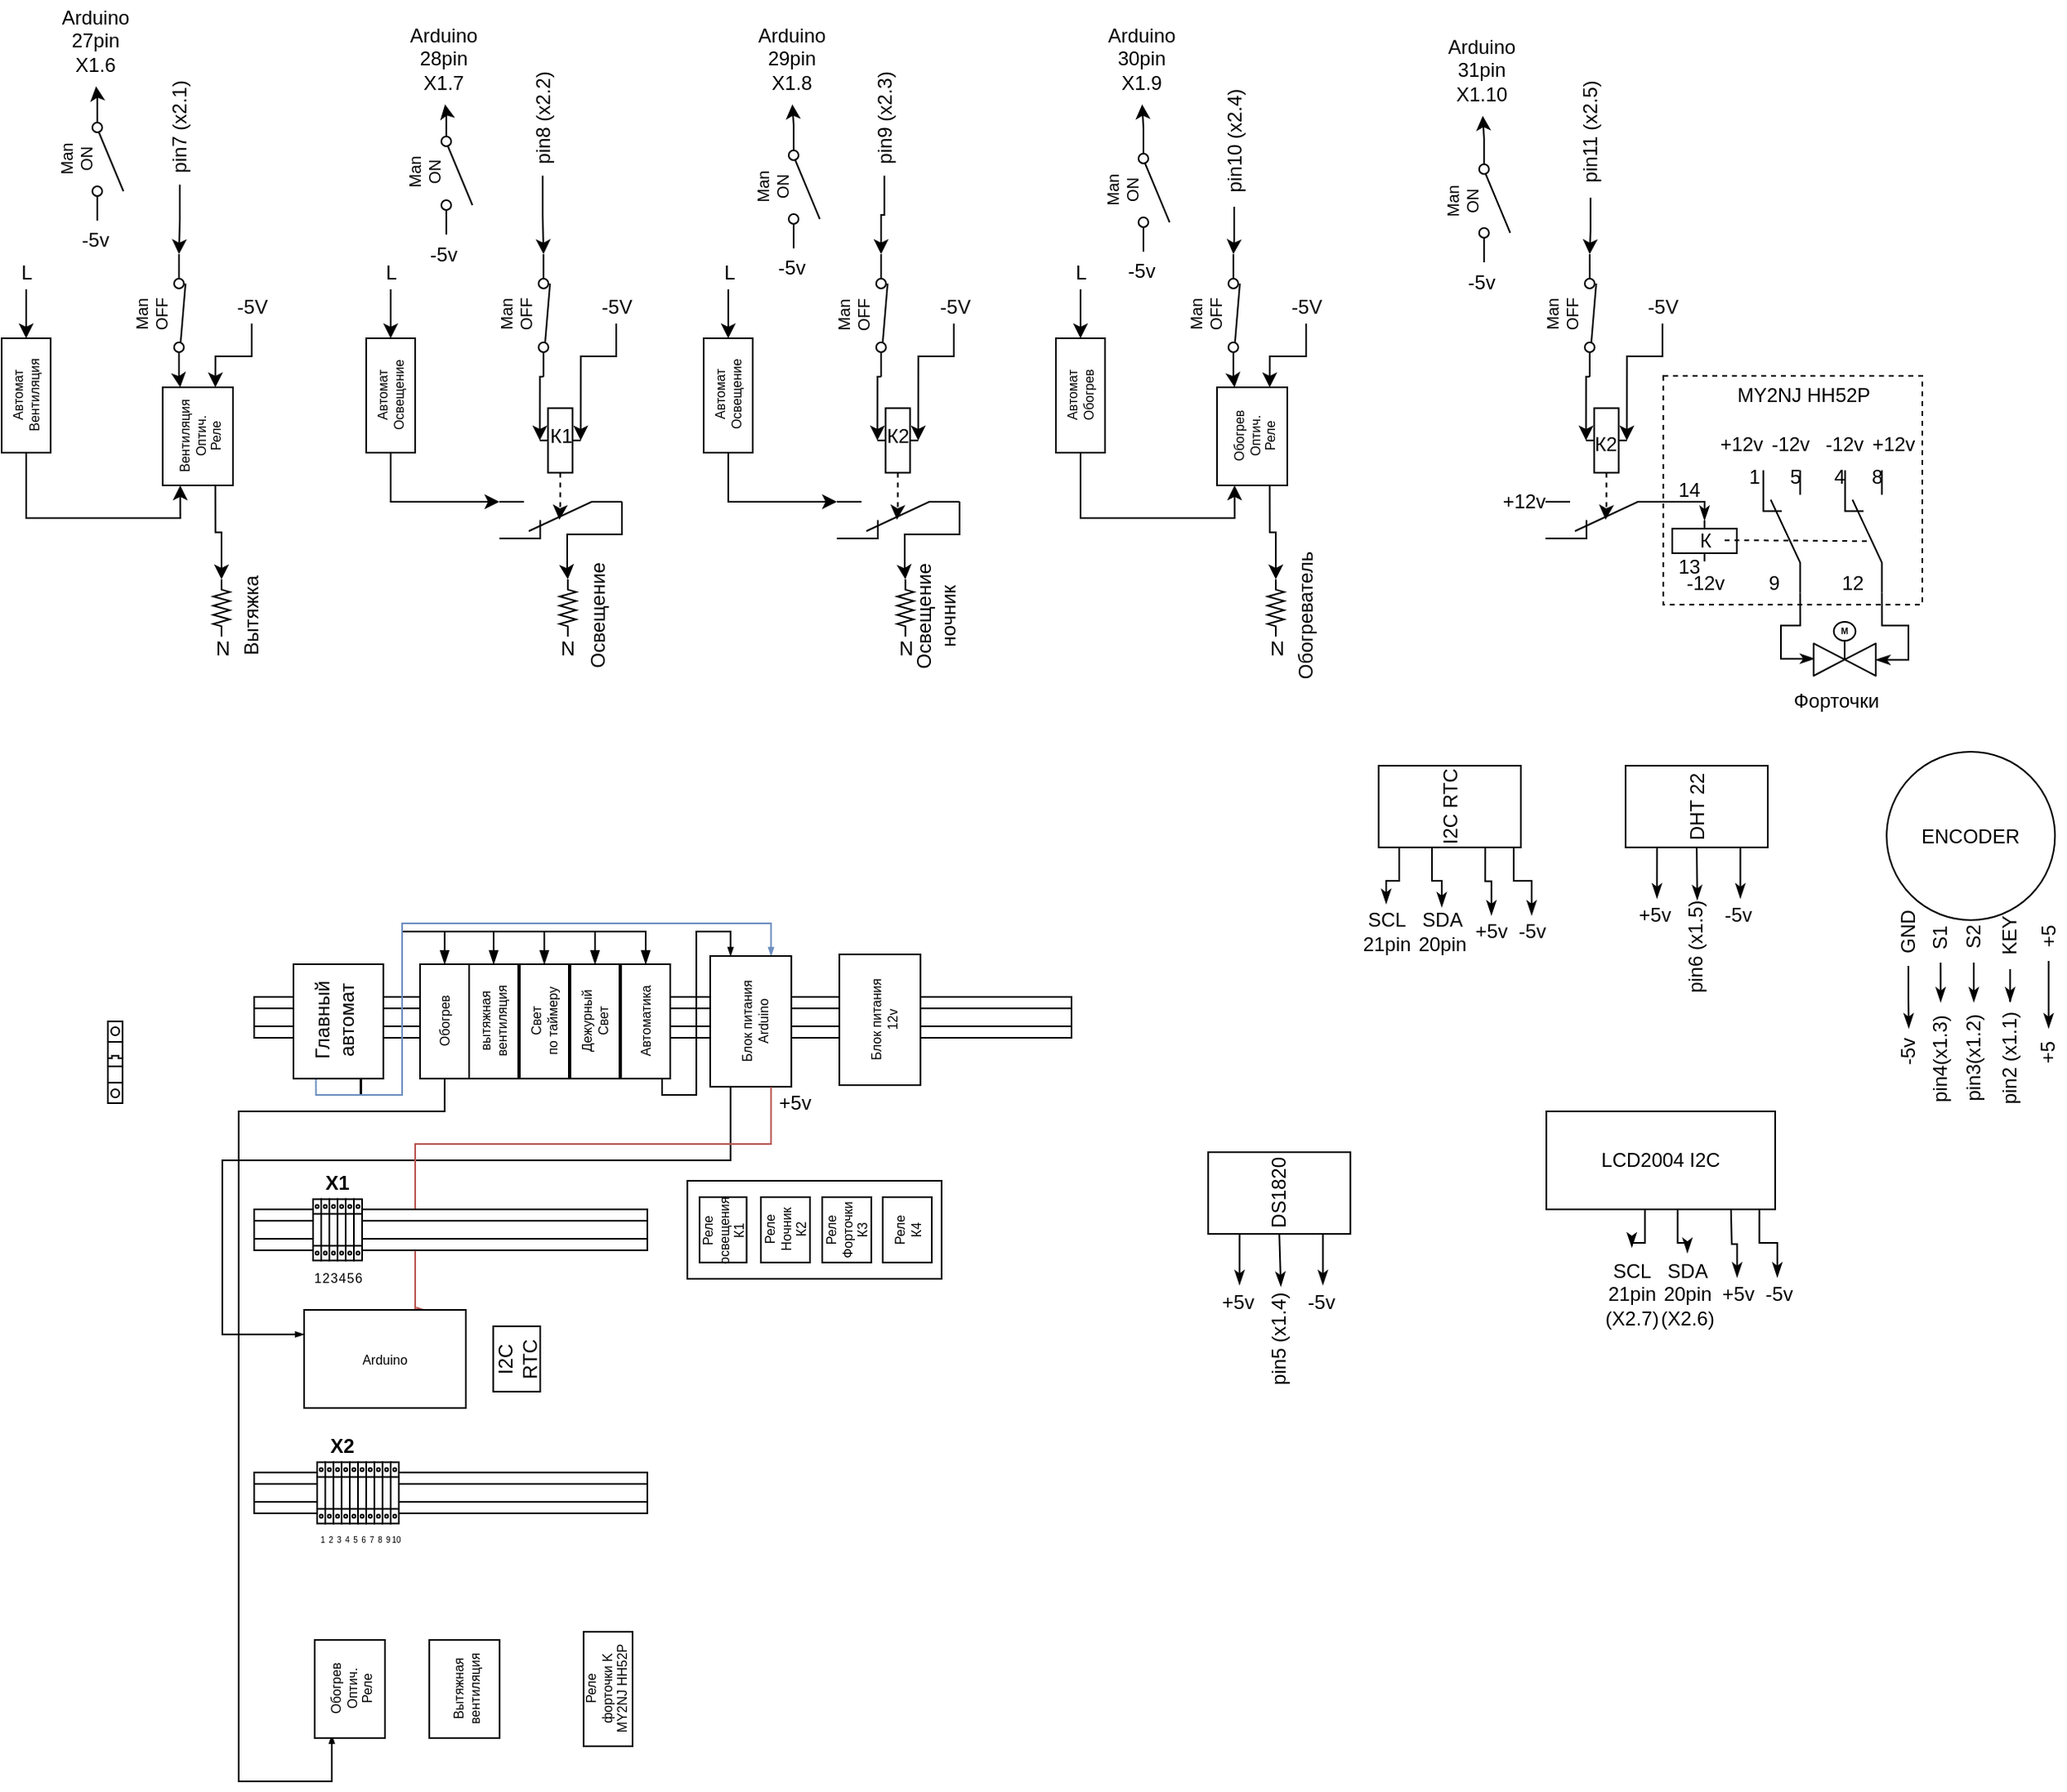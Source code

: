 <mxfile version="12.8.6" type="github">
  <diagram id="wqrzW7VOQV8VKz6F3L5b" name="Page-1">
    <mxGraphModel dx="1038" dy="1724" grid="1" gridSize="10" guides="1" tooltips="1" connect="1" arrows="1" fold="1" page="1" pageScale="1" pageWidth="827" pageHeight="1169" math="0" shadow="0">
      <root>
        <mxCell id="0" />
        <mxCell id="1" parent="0" />
        <mxCell id="4j2mSAYdcBih2xaInqb0-171" value="" style="rounded=0;whiteSpace=wrap;html=1;dashed=1;fillColor=none;" parent="1" vertex="1">
          <mxGeometry x="1021.5" y="-50" width="158.5" height="140" as="geometry" />
        </mxCell>
        <mxCell id="BfqA-5hL49ObXef9dS9Z-31" value="" style="verticalLabelPosition=bottom;dashed=0;shadow=0;html=1;align=center;verticalAlign=top;shape=mxgraph.cabinets.din_rail;" parent="1" vertex="1">
          <mxGeometry x="159.5" y="620.97" width="240.5" height="25" as="geometry" />
        </mxCell>
        <mxCell id="BfqA-5hL49ObXef9dS9Z-26" value="" style="verticalLabelPosition=bottom;dashed=0;shadow=0;html=1;align=center;verticalAlign=top;shape=mxgraph.cabinets.din_rail;" parent="1" vertex="1">
          <mxGeometry x="159.5" y="330" width="500" height="25" as="geometry" />
        </mxCell>
        <mxCell id="BfqA-5hL49ObXef9dS9Z-92" style="edgeStyle=orthogonalEdgeStyle;rounded=0;jumpSize=3;orthogonalLoop=1;jettySize=auto;html=1;exitX=0.5;exitY=1;exitDx=0;exitDy=0;startSize=3;endArrow=blockThin;endFill=1;endSize=3;fontSize=8;entryX=-0.061;entryY=0.151;entryDx=0;entryDy=0;entryPerimeter=0;" parent="1" source="BfqA-5hL49ObXef9dS9Z-1" target="BfqA-5hL49ObXef9dS9Z-30" edge="1">
          <mxGeometry relative="1" as="geometry">
            <Array as="points">
              <mxPoint x="276" y="400" />
              <mxPoint x="150" y="400" />
              <mxPoint x="150" y="810" />
              <mxPoint x="207" y="810" />
              <mxPoint x="207" y="782" />
            </Array>
            <mxPoint x="207" y="820" as="targetPoint" />
          </mxGeometry>
        </mxCell>
        <mxCell id="BfqA-5hL49ObXef9dS9Z-1" value="" style="rounded=0;whiteSpace=wrap;html=1;" parent="1" vertex="1">
          <mxGeometry x="261" y="310" width="30" height="70" as="geometry" />
        </mxCell>
        <mxCell id="BfqA-5hL49ObXef9dS9Z-4" value="Обогрев" style="text;html=1;align=center;verticalAlign=middle;resizable=0;points=[];;autosize=1;rotation=-90;fontSize=8;" parent="1" vertex="1">
          <mxGeometry x="251" y="335" width="50" height="20" as="geometry" />
        </mxCell>
        <mxCell id="BfqA-5hL49ObXef9dS9Z-33" style="edgeStyle=orthogonalEdgeStyle;rounded=0;orthogonalLoop=1;jettySize=auto;html=1;exitX=0.75;exitY=1;exitDx=0;exitDy=0;endArrow=blockThin;endFill=1;entryX=0.5;entryY=0;entryDx=0;entryDy=0;fillColor=#dae8fc;strokeColor=#000000;" parent="1" source="BfqA-5hL49ObXef9dS9Z-5" target="BfqA-5hL49ObXef9dS9Z-1" edge="1">
          <mxGeometry relative="1" as="geometry">
            <mxPoint x="250" y="260" as="targetPoint" />
            <Array as="points">
              <mxPoint x="225" y="390" />
              <mxPoint x="250" y="390" />
              <mxPoint x="250" y="290" />
              <mxPoint x="276" y="290" />
            </Array>
          </mxGeometry>
        </mxCell>
        <mxCell id="BfqA-5hL49ObXef9dS9Z-37" style="edgeStyle=orthogonalEdgeStyle;rounded=0;orthogonalLoop=1;jettySize=auto;html=1;exitX=0.75;exitY=1;exitDx=0;exitDy=0;entryX=0.5;entryY=0;entryDx=0;entryDy=0;endArrow=blockThin;endFill=1;fontSize=8;fillColor=#dae8fc;strokeColor=#000000;" parent="1" source="BfqA-5hL49ObXef9dS9Z-5" target="BfqA-5hL49ObXef9dS9Z-14" edge="1">
          <mxGeometry relative="1" as="geometry">
            <Array as="points">
              <mxPoint x="225" y="390" />
              <mxPoint x="250" y="390" />
              <mxPoint x="250" y="290" />
              <mxPoint x="306" y="290" />
            </Array>
          </mxGeometry>
        </mxCell>
        <mxCell id="BfqA-5hL49ObXef9dS9Z-38" style="edgeStyle=orthogonalEdgeStyle;rounded=0;orthogonalLoop=1;jettySize=auto;html=1;exitX=0.75;exitY=1;exitDx=0;exitDy=0;entryX=0.5;entryY=0;entryDx=0;entryDy=0;endArrow=blockThin;endFill=1;fontSize=8;fillColor=#dae8fc;strokeColor=#000000;" parent="1" source="BfqA-5hL49ObXef9dS9Z-5" target="BfqA-5hL49ObXef9dS9Z-12" edge="1">
          <mxGeometry relative="1" as="geometry">
            <Array as="points">
              <mxPoint x="225" y="390" />
              <mxPoint x="250" y="390" />
              <mxPoint x="250" y="290" />
              <mxPoint x="337" y="290" />
            </Array>
          </mxGeometry>
        </mxCell>
        <mxCell id="BfqA-5hL49ObXef9dS9Z-39" style="edgeStyle=orthogonalEdgeStyle;rounded=0;orthogonalLoop=1;jettySize=auto;html=1;exitX=0.75;exitY=1;exitDx=0;exitDy=0;entryX=0.5;entryY=0;entryDx=0;entryDy=0;endArrow=blockThin;endFill=1;fontSize=8;fillColor=#dae8fc;strokeColor=#000000;" parent="1" source="BfqA-5hL49ObXef9dS9Z-5" target="BfqA-5hL49ObXef9dS9Z-17" edge="1">
          <mxGeometry relative="1" as="geometry">
            <Array as="points">
              <mxPoint x="225" y="390" />
              <mxPoint x="250" y="390" />
              <mxPoint x="250" y="290" />
              <mxPoint x="368" y="290" />
            </Array>
          </mxGeometry>
        </mxCell>
        <mxCell id="BfqA-5hL49ObXef9dS9Z-48" style="edgeStyle=orthogonalEdgeStyle;rounded=0;orthogonalLoop=1;jettySize=auto;html=1;exitX=0.75;exitY=1;exitDx=0;exitDy=0;entryX=0.5;entryY=0;entryDx=0;entryDy=0;endArrow=blockThin;endFill=1;fontSize=8;fillColor=#dae8fc;strokeColor=#000000;" parent="1" source="BfqA-5hL49ObXef9dS9Z-5" target="BfqA-5hL49ObXef9dS9Z-46" edge="1">
          <mxGeometry relative="1" as="geometry">
            <Array as="points">
              <mxPoint x="225" y="390" />
              <mxPoint x="250" y="390" />
              <mxPoint x="250" y="290" />
              <mxPoint x="399" y="290" />
            </Array>
          </mxGeometry>
        </mxCell>
        <mxCell id="BfqA-5hL49ObXef9dS9Z-57" style="edgeStyle=orthogonalEdgeStyle;rounded=0;jumpSize=3;orthogonalLoop=1;jettySize=auto;html=1;exitX=0.25;exitY=1;exitDx=0;exitDy=0;entryX=0.75;entryY=0;entryDx=0;entryDy=0;startSize=3;endArrow=blockThin;endFill=1;endSize=3;fontSize=8;fillColor=#dae8fc;strokeColor=#6c8ebf;" parent="1" source="BfqA-5hL49ObXef9dS9Z-5" target="BfqA-5hL49ObXef9dS9Z-53" edge="1">
          <mxGeometry relative="1" as="geometry">
            <Array as="points">
              <mxPoint x="197" y="390" />
              <mxPoint x="250" y="390" />
              <mxPoint x="250" y="285" />
              <mxPoint x="476" y="285" />
            </Array>
          </mxGeometry>
        </mxCell>
        <mxCell id="BfqA-5hL49ObXef9dS9Z-5" value="" style="rounded=0;whiteSpace=wrap;html=1;" parent="1" vertex="1">
          <mxGeometry x="183.5" y="310" width="55" height="70" as="geometry" />
        </mxCell>
        <mxCell id="BfqA-5hL49ObXef9dS9Z-8" value="&lt;div&gt;Главный&lt;/div&gt;&lt;div&gt;автомат&lt;br&gt;&lt;/div&gt;" style="text;html=1;align=center;verticalAlign=middle;resizable=0;points=[];;autosize=1;rotation=-90;" parent="1" vertex="1">
          <mxGeometry x="178.5" y="330" width="60" height="30" as="geometry" />
        </mxCell>
        <mxCell id="BfqA-5hL49ObXef9dS9Z-12" value="" style="rounded=0;whiteSpace=wrap;html=1;" parent="1" vertex="1">
          <mxGeometry x="322" y="310" width="30" height="70" as="geometry" />
        </mxCell>
        <mxCell id="BfqA-5hL49ObXef9dS9Z-13" value="&lt;div style=&quot;font-size: 8px;&quot;&gt;Свет&lt;/div&gt;&lt;div style=&quot;font-size: 8px;&quot;&gt;по таймеру&lt;br style=&quot;font-size: 8px;&quot;&gt;&lt;/div&gt;" style="text;html=1;align=center;verticalAlign=middle;resizable=0;points=[];;autosize=1;rotation=-90;fontSize=8;" parent="1" vertex="1">
          <mxGeometry x="307" y="330" width="60" height="30" as="geometry" />
        </mxCell>
        <mxCell id="BfqA-5hL49ObXef9dS9Z-14" value="" style="rounded=0;whiteSpace=wrap;html=1;" parent="1" vertex="1">
          <mxGeometry x="291" y="310" width="30" height="70" as="geometry" />
        </mxCell>
        <mxCell id="BfqA-5hL49ObXef9dS9Z-15" value="&lt;div style=&quot;font-size: 8px;&quot;&gt;вытяжная&lt;/div&gt;&lt;div style=&quot;font-size: 8px;&quot;&gt;вентиляция&lt;br style=&quot;font-size: 8px;&quot;&gt;&lt;/div&gt;" style="text;html=1;align=center;verticalAlign=middle;resizable=0;points=[];;autosize=1;rotation=-90;fontSize=8;" parent="1" vertex="1">
          <mxGeometry x="276" y="330" width="60" height="30" as="geometry" />
        </mxCell>
        <mxCell id="BfqA-5hL49ObXef9dS9Z-17" value="" style="rounded=0;whiteSpace=wrap;html=1;" parent="1" vertex="1">
          <mxGeometry x="353" y="310" width="30" height="70" as="geometry" />
        </mxCell>
        <mxCell id="BfqA-5hL49ObXef9dS9Z-18" value="Дежурный&lt;br style=&quot;font-size: 8px;&quot;&gt;&lt;div style=&quot;font-size: 8px;&quot;&gt;Свет&lt;/div&gt;" style="text;html=1;align=center;verticalAlign=middle;resizable=0;points=[];;autosize=1;rotation=-90;fontSize=8;" parent="1" vertex="1">
          <mxGeometry x="343" y="330" width="50" height="30" as="geometry" />
        </mxCell>
        <mxCell id="BfqA-5hL49ObXef9dS9Z-25" value="" style="verticalLabelPosition=bottom;dashed=0;shadow=0;html=1;align=center;verticalAlign=top;shape=mxgraph.cabinets.cb_1p;" parent="1" vertex="1">
          <mxGeometry x="70" y="345" width="9" height="50" as="geometry" />
        </mxCell>
        <mxCell id="BfqA-5hL49ObXef9dS9Z-32" value="" style="group;fontSize=8;" parent="1" vertex="1" connectable="0">
          <mxGeometry x="190" y="723.47" width="60" height="60" as="geometry" />
        </mxCell>
        <mxCell id="BfqA-5hL49ObXef9dS9Z-29" value="" style="rounded=0;whiteSpace=wrap;html=1;" parent="BfqA-5hL49ObXef9dS9Z-32" vertex="1">
          <mxGeometry x="6.5" width="43" height="60" as="geometry" />
        </mxCell>
        <mxCell id="BfqA-5hL49ObXef9dS9Z-30" value="&lt;div style=&quot;font-size: 8px;&quot;&gt;&lt;font style=&quot;font-size: 8px;&quot;&gt;Обогрев&lt;/font&gt;&lt;/div&gt;&lt;div style=&quot;font-size: 8px;&quot;&gt;&lt;font style=&quot;font-size: 8px;&quot;&gt;Оптич.&lt;/font&gt;&lt;/div&gt;&lt;div style=&quot;font-size: 8px;&quot;&gt;&lt;font style=&quot;font-size: 8px;&quot;&gt;Реле&lt;br style=&quot;font-size: 8px;&quot;&gt;&lt;/font&gt;&lt;/div&gt;" style="text;html=1;align=center;verticalAlign=middle;resizable=0;points=[];;autosize=1;rotation=-90;fontSize=8;" parent="BfqA-5hL49ObXef9dS9Z-32" vertex="1">
          <mxGeometry x="5" y="10" width="50" height="40" as="geometry" />
        </mxCell>
        <mxCell id="BfqA-5hL49ObXef9dS9Z-56" style="edgeStyle=orthogonalEdgeStyle;rounded=0;orthogonalLoop=1;jettySize=auto;html=1;exitX=0.5;exitY=1;exitDx=0;exitDy=0;entryX=0.25;entryY=0;entryDx=0;entryDy=0;endArrow=blockThin;endFill=1;fontSize=8;endSize=3;startSize=3;jumpSize=3;fillColor=#dae8fc;strokeColor=#000000;" parent="1" source="BfqA-5hL49ObXef9dS9Z-46" target="BfqA-5hL49ObXef9dS9Z-53" edge="1">
          <mxGeometry relative="1" as="geometry">
            <Array as="points">
              <mxPoint x="409" y="390" />
              <mxPoint x="430" y="390" />
              <mxPoint x="430" y="290" />
              <mxPoint x="451" y="290" />
            </Array>
          </mxGeometry>
        </mxCell>
        <mxCell id="BfqA-5hL49ObXef9dS9Z-46" value="" style="rounded=0;whiteSpace=wrap;html=1;" parent="1" vertex="1">
          <mxGeometry x="384" y="310" width="30" height="70" as="geometry" />
        </mxCell>
        <mxCell id="BfqA-5hL49ObXef9dS9Z-47" value="Автоматика" style="text;html=1;align=center;verticalAlign=middle;resizable=0;points=[];;autosize=1;rotation=-90;fontSize=8;" parent="1" vertex="1">
          <mxGeometry x="369" y="335" width="60" height="20" as="geometry" />
        </mxCell>
        <mxCell id="BfqA-5hL49ObXef9dS9Z-52" value="" style="group;fontSize=8;" parent="1" vertex="1" connectable="0">
          <mxGeometry x="431" y="305" width="75" height="80" as="geometry" />
        </mxCell>
        <mxCell id="BfqA-5hL49ObXef9dS9Z-53" value="" style="rounded=0;whiteSpace=wrap;html=1;" parent="BfqA-5hL49ObXef9dS9Z-52" vertex="1">
          <mxGeometry x="7.5" width="49.615" height="80" as="geometry" />
        </mxCell>
        <mxCell id="BfqA-5hL49ObXef9dS9Z-54" value="&lt;div&gt;Блок питания&lt;/div&gt;&lt;div&gt;Arduino&lt;br&gt;&lt;/div&gt;" style="text;html=1;align=center;verticalAlign=middle;resizable=0;points=[];;autosize=1;rotation=-90;fontSize=8;" parent="BfqA-5hL49ObXef9dS9Z-52" vertex="1">
          <mxGeometry x="0.231" y="25" width="70" height="30" as="geometry" />
        </mxCell>
        <mxCell id="BfqA-5hL49ObXef9dS9Z-61" value="" style="group;fontSize=8;" parent="1" vertex="1" connectable="0">
          <mxGeometry x="260.12" y="723.47" width="80" height="60" as="geometry" />
        </mxCell>
        <mxCell id="BfqA-5hL49ObXef9dS9Z-62" value="" style="rounded=0;whiteSpace=wrap;html=1;" parent="BfqA-5hL49ObXef9dS9Z-61" vertex="1">
          <mxGeometry x="6.5" width="43" height="60" as="geometry" />
        </mxCell>
        <mxCell id="BfqA-5hL49ObXef9dS9Z-63" value="&lt;div&gt;Вытяжная &lt;br&gt;&lt;/div&gt;&lt;div&gt;вентиляция&lt;/div&gt;" style="text;html=1;align=center;verticalAlign=middle;resizable=0;points=[];;autosize=1;rotation=-90;fontSize=8;" parent="BfqA-5hL49ObXef9dS9Z-61" vertex="1">
          <mxGeometry y="15" width="60" height="30" as="geometry" />
        </mxCell>
        <mxCell id="BfqA-5hL49ObXef9dS9Z-75" style="edgeStyle=orthogonalEdgeStyle;rounded=0;jumpSize=3;orthogonalLoop=1;jettySize=auto;html=1;exitX=0.25;exitY=1;exitDx=0;exitDy=0;entryX=0;entryY=0.25;entryDx=0;entryDy=0;startSize=3;endArrow=blockThin;endFill=1;endSize=3;fontSize=8;" parent="1" source="BfqA-5hL49ObXef9dS9Z-53" target="BfqA-5hL49ObXef9dS9Z-74" edge="1">
          <mxGeometry relative="1" as="geometry">
            <Array as="points">
              <mxPoint x="451" y="430" />
              <mxPoint x="140" y="430" />
              <mxPoint x="140" y="536" />
            </Array>
          </mxGeometry>
        </mxCell>
        <mxCell id="BfqA-5hL49ObXef9dS9Z-77" style="edgeStyle=orthogonalEdgeStyle;rounded=0;jumpSize=3;orthogonalLoop=1;jettySize=auto;html=1;exitX=0.75;exitY=1;exitDx=0;exitDy=0;entryX=0.75;entryY=0;entryDx=0;entryDy=0;startSize=3;endArrow=blockThin;endFill=1;endSize=3;fontSize=8;fillColor=#f8cecc;strokeColor=#b85450;" parent="1" source="BfqA-5hL49ObXef9dS9Z-53" target="BfqA-5hL49ObXef9dS9Z-74" edge="1">
          <mxGeometry relative="1" as="geometry">
            <Array as="points">
              <mxPoint x="476" y="420" />
              <mxPoint x="258" y="420" />
            </Array>
          </mxGeometry>
        </mxCell>
        <mxCell id="BfqA-5hL49ObXef9dS9Z-78" value="" style="verticalLabelPosition=bottom;dashed=0;shadow=0;html=1;align=center;verticalAlign=top;shape=mxgraph.cabinets.din_rail;" parent="1" vertex="1">
          <mxGeometry x="159.5" y="460" width="240.5" height="25" as="geometry" />
        </mxCell>
        <mxCell id="BfqA-5hL49ObXef9dS9Z-74" value="Arduino" style="rounded=0;whiteSpace=wrap;html=1;fontSize=8;" parent="1" vertex="1">
          <mxGeometry x="190" y="521.53" width="99" height="60" as="geometry" />
        </mxCell>
        <mxCell id="BfqA-5hL49ObXef9dS9Z-80" value="1" style="verticalLabelPosition=bottom;dashed=0;shadow=0;html=1;align=center;verticalAlign=top;shape=mxgraph.cabinets.terminal_6_25mm2;fontSize=8;" parent="1" vertex="1">
          <mxGeometry x="195.5" y="453.76" width="5" height="37.5" as="geometry" />
        </mxCell>
        <mxCell id="BfqA-5hL49ObXef9dS9Z-84" value="2" style="verticalLabelPosition=bottom;dashed=0;shadow=0;html=1;align=center;verticalAlign=top;shape=mxgraph.cabinets.terminal_6_25mm2;fontSize=8;" parent="1" vertex="1">
          <mxGeometry x="200.5" y="453.76" width="5" height="37.5" as="geometry" />
        </mxCell>
        <mxCell id="BfqA-5hL49ObXef9dS9Z-85" value="3" style="verticalLabelPosition=bottom;dashed=0;shadow=0;html=1;align=center;verticalAlign=top;shape=mxgraph.cabinets.terminal_6_25mm2;fontSize=8;" parent="1" vertex="1">
          <mxGeometry x="205.5" y="453.76" width="5" height="37.5" as="geometry" />
        </mxCell>
        <mxCell id="BfqA-5hL49ObXef9dS9Z-86" value="4" style="verticalLabelPosition=bottom;dashed=0;shadow=0;html=1;align=center;verticalAlign=top;shape=mxgraph.cabinets.terminal_6_25mm2;fontSize=8;" parent="1" vertex="1">
          <mxGeometry x="210.5" y="453.76" width="5" height="37.5" as="geometry" />
        </mxCell>
        <mxCell id="BfqA-5hL49ObXef9dS9Z-87" value="5" style="verticalLabelPosition=bottom;dashed=0;shadow=0;html=1;align=center;verticalAlign=top;shape=mxgraph.cabinets.terminal_6_25mm2;fontSize=8;" parent="1" vertex="1">
          <mxGeometry x="215.5" y="453.76" width="5" height="37.5" as="geometry" />
        </mxCell>
        <mxCell id="BfqA-5hL49ObXef9dS9Z-88" value="6" style="verticalLabelPosition=bottom;dashed=0;shadow=0;html=1;align=center;verticalAlign=top;shape=mxgraph.cabinets.terminal_6_25mm2;fontSize=8;" parent="1" vertex="1">
          <mxGeometry x="220.5" y="453.76" width="5" height="37.5" as="geometry" />
        </mxCell>
        <mxCell id="BfqA-5hL49ObXef9dS9Z-100" value="1" style="verticalLabelPosition=bottom;dashed=0;shadow=0;html=1;align=center;verticalAlign=top;shape=mxgraph.cabinets.terminal_6_25mm2;fontSize=5;" parent="1" vertex="1">
          <mxGeometry x="198" y="614.72" width="5" height="37.5" as="geometry" />
        </mxCell>
        <mxCell id="BfqA-5hL49ObXef9dS9Z-101" value="2" style="verticalLabelPosition=bottom;dashed=0;shadow=0;html=1;align=center;verticalAlign=top;shape=mxgraph.cabinets.terminal_6_25mm2;fontSize=5;" parent="1" vertex="1">
          <mxGeometry x="203" y="614.72" width="5" height="37.5" as="geometry" />
        </mxCell>
        <mxCell id="BfqA-5hL49ObXef9dS9Z-102" value="3" style="verticalLabelPosition=bottom;dashed=0;shadow=0;html=1;align=center;verticalAlign=top;shape=mxgraph.cabinets.terminal_6_25mm2;fontSize=5;" parent="1" vertex="1">
          <mxGeometry x="208" y="614.72" width="5" height="37.5" as="geometry" />
        </mxCell>
        <mxCell id="BfqA-5hL49ObXef9dS9Z-103" value="4" style="verticalLabelPosition=bottom;dashed=0;shadow=0;html=1;align=center;verticalAlign=top;shape=mxgraph.cabinets.terminal_6_25mm2;fontSize=5;" parent="1" vertex="1">
          <mxGeometry x="213" y="614.72" width="5" height="37.5" as="geometry" />
        </mxCell>
        <mxCell id="BfqA-5hL49ObXef9dS9Z-104" value="5" style="verticalLabelPosition=bottom;dashed=0;shadow=0;html=1;align=center;verticalAlign=top;shape=mxgraph.cabinets.terminal_6_25mm2;fontSize=5;" parent="1" vertex="1">
          <mxGeometry x="218" y="614.72" width="5" height="37.5" as="geometry" />
        </mxCell>
        <mxCell id="BfqA-5hL49ObXef9dS9Z-105" value="6" style="verticalLabelPosition=bottom;dashed=0;shadow=0;html=1;align=center;verticalAlign=top;shape=mxgraph.cabinets.terminal_6_25mm2;fontSize=5;" parent="1" vertex="1">
          <mxGeometry x="223" y="614.72" width="5" height="37.5" as="geometry" />
        </mxCell>
        <mxCell id="9ChTPCuCqNJJcKxQrMFu-1" value="" style="rounded=0;whiteSpace=wrap;html=1;" parent="1" vertex="1">
          <mxGeometry x="424.5" y="442.5" width="155.5" height="60" as="geometry" />
        </mxCell>
        <mxCell id="9ChTPCuCqNJJcKxQrMFu-2" value="&lt;div style=&quot;font-size: 8px&quot;&gt;Реле&lt;/div&gt;&lt;div style=&quot;font-size: 8px&quot;&gt;освещения&lt;/div&gt;&lt;div style=&quot;font-size: 8px&quot;&gt;К1&lt;br&gt;&lt;/div&gt;" style="rounded=0;whiteSpace=wrap;html=1;rotation=-90;" parent="1" vertex="1">
          <mxGeometry x="426.37" y="458.13" width="40" height="28.75" as="geometry" />
        </mxCell>
        <mxCell id="9ChTPCuCqNJJcKxQrMFu-6" value="&lt;div style=&quot;font-size: 8px&quot;&gt;&lt;font style=&quot;font-size: 8px&quot;&gt;Реле&lt;/font&gt;&lt;/div&gt;&lt;div style=&quot;font-size: 8px&quot;&gt;&lt;font style=&quot;font-size: 8px&quot;&gt;Ночник&lt;br&gt;&lt;/font&gt;&lt;/div&gt;&lt;div style=&quot;font-size: 8px&quot;&gt;&lt;font style=&quot;font-size: 8px&quot;&gt;К2&lt;/font&gt;&lt;br&gt;&lt;/div&gt;" style="rounded=0;whiteSpace=wrap;html=1;rotation=-90;" parent="1" vertex="1">
          <mxGeometry x="464.5" y="457.5" width="40" height="30" as="geometry" />
        </mxCell>
        <mxCell id="4j2mSAYdcBih2xaInqb0-1" value="+5v" style="text;html=1;align=center;verticalAlign=middle;resizable=0;points=[];autosize=1;" parent="1" vertex="1">
          <mxGeometry x="474.5" y="385" width="30" height="20" as="geometry" />
        </mxCell>
        <mxCell id="4j2mSAYdcBih2xaInqb0-93" style="edgeStyle=orthogonalEdgeStyle;rounded=0;orthogonalLoop=1;jettySize=auto;html=1;exitX=0.5;exitY=1;exitDx=0;exitDy=0;entryX=1;entryY=1;entryDx=0;entryDy=0;entryPerimeter=0;" parent="1" source="4j2mSAYdcBih2xaInqb0-2" target="4j2mSAYdcBih2xaInqb0-84" edge="1">
          <mxGeometry relative="1" as="geometry">
            <Array as="points">
              <mxPoint x="243" y="27" />
            </Array>
          </mxGeometry>
        </mxCell>
        <mxCell id="4j2mSAYdcBih2xaInqb0-2" value="" style="rounded=0;whiteSpace=wrap;html=1;" parent="1" vertex="1">
          <mxGeometry x="228" y="-73" width="30" height="70" as="geometry" />
        </mxCell>
        <mxCell id="4j2mSAYdcBih2xaInqb0-3" value="Автомат&lt;br&gt;&lt;div&gt;Освещение&lt;/div&gt;" style="text;html=1;align=center;verticalAlign=middle;resizable=0;points=[];;autosize=1;rotation=-90;fontSize=8;" parent="1" vertex="1">
          <mxGeometry x="213" y="-53" width="60" height="30" as="geometry" />
        </mxCell>
        <mxCell id="4j2mSAYdcBih2xaInqb0-16" style="edgeStyle=orthogonalEdgeStyle;rounded=0;orthogonalLoop=1;jettySize=auto;html=1;entryX=0.5;entryY=1;entryDx=0;entryDy=0;entryPerimeter=0;" parent="1" source="4j2mSAYdcBih2xaInqb0-15" target="4j2mSAYdcBih2xaInqb0-85" edge="1">
          <mxGeometry relative="1" as="geometry">
            <mxPoint x="358.75" y="-43.0" as="targetPoint" />
            <Array as="points">
              <mxPoint x="381" y="-62" />
              <mxPoint x="359" y="-62" />
            </Array>
          </mxGeometry>
        </mxCell>
        <mxCell id="4j2mSAYdcBih2xaInqb0-15" value="-5V" style="text;html=1;align=center;verticalAlign=middle;resizable=0;points=[];autosize=1;" parent="1" vertex="1">
          <mxGeometry x="366" y="-102" width="30" height="20" as="geometry" />
        </mxCell>
        <mxCell id="4j2mSAYdcBih2xaInqb0-21" style="edgeStyle=orthogonalEdgeStyle;rounded=0;orthogonalLoop=1;jettySize=auto;html=1;entryX=0.5;entryY=0;entryDx=0;entryDy=0;" parent="1" source="4j2mSAYdcBih2xaInqb0-19" target="4j2mSAYdcBih2xaInqb0-2" edge="1">
          <mxGeometry relative="1" as="geometry" />
        </mxCell>
        <mxCell id="4j2mSAYdcBih2xaInqb0-19" value="L" style="text;html=1;align=center;verticalAlign=middle;resizable=0;points=[];autosize=1;" parent="1" vertex="1">
          <mxGeometry x="233" y="-123" width="20" height="20" as="geometry" />
        </mxCell>
        <mxCell id="4j2mSAYdcBih2xaInqb0-90" style="edgeStyle=orthogonalEdgeStyle;rounded=0;orthogonalLoop=1;jettySize=auto;html=1;exitX=0;exitY=0.43;exitDx=0;exitDy=0;exitPerimeter=0;entryX=0.5;entryY=0;entryDx=0;entryDy=0;entryPerimeter=0;" parent="1" source="4j2mSAYdcBih2xaInqb0-32" target="4j2mSAYdcBih2xaInqb0-85" edge="1">
          <mxGeometry relative="1" as="geometry" />
        </mxCell>
        <mxCell id="4j2mSAYdcBih2xaInqb0-32" value="" style="pointerEvents=1;verticalLabelPosition=bottom;shadow=0;dashed=0;align=center;html=1;verticalAlign=top;shape=mxgraph.electrical.electro-mechanical.stay_put;rotation=-90;" parent="1" vertex="1">
          <mxGeometry x="299.5" y="-90.5" width="75" height="7" as="geometry" />
        </mxCell>
        <mxCell id="4j2mSAYdcBih2xaInqb0-33" value="&lt;div style=&quot;font-size: 10px&quot;&gt;&lt;font style=&quot;font-size: 10px&quot;&gt;Man&lt;/font&gt;&lt;/div&gt;&lt;div style=&quot;font-size: 10px&quot;&gt;&lt;font style=&quot;font-size: 10px&quot;&gt;&lt;font style=&quot;font-size: 10px&quot;&gt;OFF&lt;/font&gt;&lt;br&gt;&lt;/font&gt;&lt;/div&gt;" style="text;html=1;align=center;verticalAlign=middle;resizable=0;points=[];autosize=1;rotation=-90;" parent="1" vertex="1">
          <mxGeometry x="299.5" y="-102" width="40" height="30" as="geometry" />
        </mxCell>
        <mxCell id="4j2mSAYdcBih2xaInqb0-37" style="edgeStyle=orthogonalEdgeStyle;rounded=0;orthogonalLoop=1;jettySize=auto;html=1;exitX=0.5;exitY=1;exitDx=0;exitDy=0;entryX=0.25;entryY=1;entryDx=0;entryDy=0;" parent="1" source="4j2mSAYdcBih2xaInqb0-38" target="4j2mSAYdcBih2xaInqb0-41" edge="1">
          <mxGeometry relative="1" as="geometry" />
        </mxCell>
        <mxCell id="4j2mSAYdcBih2xaInqb0-38" value="" style="rounded=0;whiteSpace=wrap;html=1;" parent="1" vertex="1">
          <mxGeometry x="650" y="-73" width="30" height="70" as="geometry" />
        </mxCell>
        <mxCell id="4j2mSAYdcBih2xaInqb0-39" value="Автомат&lt;br&gt;&lt;div&gt;Обогрев&lt;/div&gt;" style="text;html=1;align=center;verticalAlign=middle;resizable=0;points=[];;autosize=1;rotation=-90;fontSize=8;" parent="1" vertex="1">
          <mxGeometry x="640" y="-53" width="50" height="30" as="geometry" />
        </mxCell>
        <mxCell id="4j2mSAYdcBih2xaInqb0-40" value="" style="group;fontSize=8;" parent="1" vertex="1" connectable="0">
          <mxGeometry x="742" y="-43" width="60" height="60" as="geometry" />
        </mxCell>
        <mxCell id="4j2mSAYdcBih2xaInqb0-41" value="" style="rounded=0;whiteSpace=wrap;html=1;" parent="4j2mSAYdcBih2xaInqb0-40" vertex="1">
          <mxGeometry x="6.5" width="43" height="60" as="geometry" />
        </mxCell>
        <mxCell id="4j2mSAYdcBih2xaInqb0-42" value="&lt;div style=&quot;font-size: 8px;&quot;&gt;&lt;font style=&quot;font-size: 8px;&quot;&gt;Обогрев&lt;/font&gt;&lt;/div&gt;&lt;div style=&quot;font-size: 8px;&quot;&gt;&lt;font style=&quot;font-size: 8px;&quot;&gt;Оптич.&lt;/font&gt;&lt;/div&gt;&lt;div style=&quot;font-size: 8px;&quot;&gt;&lt;font style=&quot;font-size: 8px;&quot;&gt;Реле&lt;br style=&quot;font-size: 8px;&quot;&gt;&lt;/font&gt;&lt;/div&gt;" style="text;html=1;align=center;verticalAlign=middle;resizable=0;points=[];;autosize=1;rotation=-90;fontSize=8;" parent="4j2mSAYdcBih2xaInqb0-40" vertex="1">
          <mxGeometry x="5" y="10" width="50" height="40" as="geometry" />
        </mxCell>
        <mxCell id="4j2mSAYdcBih2xaInqb0-43" value="" style="pointerEvents=1;verticalLabelPosition=bottom;shadow=0;dashed=0;align=center;html=1;verticalAlign=top;shape=mxgraph.electrical.resistors.resistor_2;rotation=90;" parent="1" vertex="1">
          <mxGeometry x="767" y="87" width="35" height="10" as="geometry" />
        </mxCell>
        <mxCell id="4j2mSAYdcBih2xaInqb0-44" style="edgeStyle=orthogonalEdgeStyle;rounded=0;orthogonalLoop=1;jettySize=auto;html=1;exitX=0.75;exitY=1;exitDx=0;exitDy=0;entryX=0;entryY=0.5;entryDx=0;entryDy=0;entryPerimeter=0;" parent="1" source="4j2mSAYdcBih2xaInqb0-41" target="4j2mSAYdcBih2xaInqb0-43" edge="1">
          <mxGeometry relative="1" as="geometry" />
        </mxCell>
        <mxCell id="4j2mSAYdcBih2xaInqb0-47" style="edgeStyle=orthogonalEdgeStyle;rounded=0;orthogonalLoop=1;jettySize=auto;html=1;entryX=0.75;entryY=0;entryDx=0;entryDy=0;" parent="1" source="4j2mSAYdcBih2xaInqb0-48" target="4j2mSAYdcBih2xaInqb0-41" edge="1">
          <mxGeometry relative="1" as="geometry">
            <Array as="points">
              <mxPoint x="803" y="-62" />
              <mxPoint x="781" y="-62" />
            </Array>
          </mxGeometry>
        </mxCell>
        <mxCell id="4j2mSAYdcBih2xaInqb0-48" value="-5V" style="text;html=1;align=center;verticalAlign=middle;resizable=0;points=[];autosize=1;" parent="1" vertex="1">
          <mxGeometry x="788" y="-102" width="30" height="20" as="geometry" />
        </mxCell>
        <mxCell id="4j2mSAYdcBih2xaInqb0-49" value="N" style="text;html=1;align=center;verticalAlign=middle;resizable=0;points=[];autosize=1;" parent="1" vertex="1">
          <mxGeometry x="774.5" y="107" width="20" height="20" as="geometry" />
        </mxCell>
        <mxCell id="4j2mSAYdcBih2xaInqb0-50" style="edgeStyle=orthogonalEdgeStyle;rounded=0;orthogonalLoop=1;jettySize=auto;html=1;entryX=0.5;entryY=0;entryDx=0;entryDy=0;" parent="1" source="4j2mSAYdcBih2xaInqb0-51" target="4j2mSAYdcBih2xaInqb0-38" edge="1">
          <mxGeometry relative="1" as="geometry" />
        </mxCell>
        <mxCell id="4j2mSAYdcBih2xaInqb0-51" value="L" style="text;html=1;align=center;verticalAlign=middle;resizable=0;points=[];autosize=1;" parent="1" vertex="1">
          <mxGeometry x="655" y="-123" width="20" height="20" as="geometry" />
        </mxCell>
        <mxCell id="4j2mSAYdcBih2xaInqb0-56" style="edgeStyle=orthogonalEdgeStyle;rounded=0;orthogonalLoop=1;jettySize=auto;html=1;exitX=0;exitY=0.43;exitDx=0;exitDy=0;exitPerimeter=0;entryX=0.25;entryY=0;entryDx=0;entryDy=0;" parent="1" source="4j2mSAYdcBih2xaInqb0-57" target="4j2mSAYdcBih2xaInqb0-41" edge="1">
          <mxGeometry relative="1" as="geometry" />
        </mxCell>
        <mxCell id="4j2mSAYdcBih2xaInqb0-57" value="" style="pointerEvents=1;verticalLabelPosition=bottom;shadow=0;dashed=0;align=center;html=1;verticalAlign=top;shape=mxgraph.electrical.electro-mechanical.stay_put;rotation=-90;" parent="1" vertex="1">
          <mxGeometry x="721.5" y="-90.5" width="75" height="7" as="geometry" />
        </mxCell>
        <mxCell id="4j2mSAYdcBih2xaInqb0-58" value="&lt;div style=&quot;font-size: 10px&quot;&gt;&lt;font style=&quot;font-size: 10px&quot;&gt;Man&lt;/font&gt;&lt;/div&gt;&lt;div style=&quot;font-size: 10px&quot;&gt;&lt;font style=&quot;font-size: 10px&quot;&gt;&lt;font style=&quot;font-size: 10px&quot;&gt;OFF&lt;/font&gt;&lt;br&gt;&lt;/font&gt;&lt;/div&gt;" style="text;html=1;align=center;verticalAlign=middle;resizable=0;points=[];autosize=1;rotation=-90;" parent="1" vertex="1">
          <mxGeometry x="721.5" y="-102" width="40" height="30" as="geometry" />
        </mxCell>
        <mxCell id="4j2mSAYdcBih2xaInqb0-59" value="Обогреватель" style="text;html=1;align=center;verticalAlign=middle;resizable=0;points=[];autosize=1;rotation=-90;" parent="1" vertex="1">
          <mxGeometry x="753" y="87" width="100" height="20" as="geometry" />
        </mxCell>
        <mxCell id="4j2mSAYdcBih2xaInqb0-61" style="edgeStyle=orthogonalEdgeStyle;rounded=0;orthogonalLoop=1;jettySize=auto;html=1;exitX=0.5;exitY=1;exitDx=0;exitDy=0;entryX=0.25;entryY=1;entryDx=0;entryDy=0;" parent="1" source="4j2mSAYdcBih2xaInqb0-62" target="4j2mSAYdcBih2xaInqb0-65" edge="1">
          <mxGeometry relative="1" as="geometry" />
        </mxCell>
        <mxCell id="4j2mSAYdcBih2xaInqb0-62" value="" style="rounded=0;whiteSpace=wrap;html=1;" parent="1" vertex="1">
          <mxGeometry x="5" y="-73" width="30" height="70" as="geometry" />
        </mxCell>
        <mxCell id="4j2mSAYdcBih2xaInqb0-63" value="Автомат&lt;br&gt;&lt;div&gt;Вентиляция&lt;/div&gt;" style="text;html=1;align=center;verticalAlign=middle;resizable=0;points=[];;autosize=1;rotation=-90;fontSize=8;" parent="1" vertex="1">
          <mxGeometry x="-10" y="-53" width="60" height="30" as="geometry" />
        </mxCell>
        <mxCell id="4j2mSAYdcBih2xaInqb0-64" value="" style="group;fontSize=8;" parent="1" vertex="1" connectable="0">
          <mxGeometry x="97" y="-43" width="60" height="60" as="geometry" />
        </mxCell>
        <mxCell id="4j2mSAYdcBih2xaInqb0-65" value="" style="rounded=0;whiteSpace=wrap;html=1;" parent="4j2mSAYdcBih2xaInqb0-64" vertex="1">
          <mxGeometry x="6.5" width="43" height="60" as="geometry" />
        </mxCell>
        <mxCell id="4j2mSAYdcBih2xaInqb0-66" value="&lt;div style=&quot;font-size: 8px&quot;&gt;&lt;font style=&quot;font-size: 8px&quot;&gt;Вентиляция&lt;/font&gt;&lt;/div&gt;&lt;div style=&quot;font-size: 8px&quot;&gt;&lt;font style=&quot;font-size: 8px&quot;&gt;Оптич.&lt;/font&gt;&lt;/div&gt;&lt;div style=&quot;font-size: 8px&quot;&gt;&lt;font style=&quot;font-size: 8px&quot;&gt;Реле&lt;br style=&quot;font-size: 8px&quot;&gt;&lt;/font&gt;&lt;/div&gt;" style="text;html=1;align=center;verticalAlign=middle;resizable=0;points=[];;autosize=1;rotation=-90;fontSize=8;" parent="4j2mSAYdcBih2xaInqb0-64" vertex="1">
          <mxGeometry y="10" width="60" height="40" as="geometry" />
        </mxCell>
        <mxCell id="4j2mSAYdcBih2xaInqb0-67" value="" style="pointerEvents=1;verticalLabelPosition=bottom;shadow=0;dashed=0;align=center;html=1;verticalAlign=top;shape=mxgraph.electrical.resistors.resistor_2;rotation=90;" parent="1" vertex="1">
          <mxGeometry x="122" y="87" width="35" height="10" as="geometry" />
        </mxCell>
        <mxCell id="4j2mSAYdcBih2xaInqb0-68" style="edgeStyle=orthogonalEdgeStyle;rounded=0;orthogonalLoop=1;jettySize=auto;html=1;exitX=0.75;exitY=1;exitDx=0;exitDy=0;entryX=0;entryY=0.5;entryDx=0;entryDy=0;entryPerimeter=0;" parent="1" source="4j2mSAYdcBih2xaInqb0-65" target="4j2mSAYdcBih2xaInqb0-67" edge="1">
          <mxGeometry relative="1" as="geometry" />
        </mxCell>
        <mxCell id="4j2mSAYdcBih2xaInqb0-71" style="edgeStyle=orthogonalEdgeStyle;rounded=0;orthogonalLoop=1;jettySize=auto;html=1;entryX=0.75;entryY=0;entryDx=0;entryDy=0;" parent="1" source="4j2mSAYdcBih2xaInqb0-72" target="4j2mSAYdcBih2xaInqb0-65" edge="1">
          <mxGeometry relative="1" as="geometry">
            <Array as="points">
              <mxPoint x="158" y="-62" />
              <mxPoint x="136" y="-62" />
            </Array>
          </mxGeometry>
        </mxCell>
        <mxCell id="4j2mSAYdcBih2xaInqb0-72" value="-5V" style="text;html=1;align=center;verticalAlign=middle;resizable=0;points=[];autosize=1;" parent="1" vertex="1">
          <mxGeometry x="143" y="-102" width="30" height="20" as="geometry" />
        </mxCell>
        <mxCell id="4j2mSAYdcBih2xaInqb0-73" value="N" style="text;html=1;align=center;verticalAlign=middle;resizable=0;points=[];autosize=1;" parent="1" vertex="1">
          <mxGeometry x="129.5" y="107" width="20" height="20" as="geometry" />
        </mxCell>
        <mxCell id="4j2mSAYdcBih2xaInqb0-74" style="edgeStyle=orthogonalEdgeStyle;rounded=0;orthogonalLoop=1;jettySize=auto;html=1;entryX=0.5;entryY=0;entryDx=0;entryDy=0;" parent="1" source="4j2mSAYdcBih2xaInqb0-75" target="4j2mSAYdcBih2xaInqb0-62" edge="1">
          <mxGeometry relative="1" as="geometry" />
        </mxCell>
        <mxCell id="4j2mSAYdcBih2xaInqb0-75" value="L" style="text;html=1;align=center;verticalAlign=middle;resizable=0;points=[];autosize=1;" parent="1" vertex="1">
          <mxGeometry x="10" y="-123" width="20" height="20" as="geometry" />
        </mxCell>
        <mxCell id="-HmU7vcWA85NnbVbGg3t-3" style="edgeStyle=orthogonalEdgeStyle;rounded=0;orthogonalLoop=1;jettySize=auto;html=1;exitX=0;exitY=0.84;exitDx=0;exitDy=0;exitPerimeter=0;entryX=0.522;entryY=1.057;entryDx=0;entryDy=0;entryPerimeter=0;" parent="1" source="4j2mSAYdcBih2xaInqb0-77" target="-HmU7vcWA85NnbVbGg3t-1" edge="1">
          <mxGeometry relative="1" as="geometry" />
        </mxCell>
        <mxCell id="4j2mSAYdcBih2xaInqb0-77" value="" style="pointerEvents=1;verticalLabelPosition=bottom;shadow=0;dashed=0;align=center;html=1;verticalAlign=top;shape=mxgraph.electrical.electro-mechanical.simple_switch;rotation=90;" parent="1" vertex="1">
          <mxGeometry x="32.5" y="-192" width="75" height="19" as="geometry" />
        </mxCell>
        <mxCell id="4j2mSAYdcBih2xaInqb0-78" value="-5v" style="text;html=1;align=center;verticalAlign=middle;resizable=0;points=[];autosize=1;" parent="1" vertex="1">
          <mxGeometry x="46.62" y="-143" width="30" height="20" as="geometry" />
        </mxCell>
        <mxCell id="4j2mSAYdcBih2xaInqb0-79" value="&lt;div style=&quot;font-size: 10px&quot;&gt;&lt;font style=&quot;font-size: 10px&quot;&gt;Man&lt;/font&gt;&lt;/div&gt;&lt;div style=&quot;font-size: 10px&quot;&gt;&lt;font style=&quot;font-size: 10px&quot;&gt;&lt;font style=&quot;font-size: 10px&quot;&gt;ON&lt;/font&gt;&lt;br&gt;&lt;/font&gt;&lt;/div&gt;" style="text;html=1;align=center;verticalAlign=middle;resizable=0;points=[];autosize=1;rotation=-90;" parent="1" vertex="1">
          <mxGeometry x="30.0" y="-197.5" width="40" height="30" as="geometry" />
        </mxCell>
        <mxCell id="4j2mSAYdcBih2xaInqb0-80" style="edgeStyle=orthogonalEdgeStyle;rounded=0;orthogonalLoop=1;jettySize=auto;html=1;exitX=0;exitY=0.43;exitDx=0;exitDy=0;exitPerimeter=0;entryX=0.25;entryY=0;entryDx=0;entryDy=0;" parent="1" source="4j2mSAYdcBih2xaInqb0-81" target="4j2mSAYdcBih2xaInqb0-65" edge="1">
          <mxGeometry relative="1" as="geometry" />
        </mxCell>
        <mxCell id="4j2mSAYdcBih2xaInqb0-81" value="" style="pointerEvents=1;verticalLabelPosition=bottom;shadow=0;dashed=0;align=center;html=1;verticalAlign=top;shape=mxgraph.electrical.electro-mechanical.stay_put;rotation=-90;" parent="1" vertex="1">
          <mxGeometry x="76.5" y="-90.5" width="75" height="7" as="geometry" />
        </mxCell>
        <mxCell id="4j2mSAYdcBih2xaInqb0-82" value="&lt;div style=&quot;font-size: 10px&quot;&gt;&lt;font style=&quot;font-size: 10px&quot;&gt;Man&lt;/font&gt;&lt;/div&gt;&lt;div style=&quot;font-size: 10px&quot;&gt;&lt;font style=&quot;font-size: 10px&quot;&gt;&lt;font style=&quot;font-size: 10px&quot;&gt;OFF&lt;/font&gt;&lt;br&gt;&lt;/font&gt;&lt;/div&gt;" style="text;html=1;align=center;verticalAlign=middle;resizable=0;points=[];autosize=1;rotation=-90;" parent="1" vertex="1">
          <mxGeometry x="76.5" y="-102" width="40" height="30" as="geometry" />
        </mxCell>
        <mxCell id="4j2mSAYdcBih2xaInqb0-83" value="Вытяжка" style="text;html=1;align=center;verticalAlign=middle;resizable=0;points=[];autosize=1;rotation=-90;" parent="1" vertex="1">
          <mxGeometry x="123" y="87" width="70" height="20" as="geometry" />
        </mxCell>
        <mxCell id="4j2mSAYdcBih2xaInqb0-98" style="edgeStyle=orthogonalEdgeStyle;rounded=0;orthogonalLoop=1;jettySize=auto;html=1;exitX=0;exitY=1;exitDx=0;exitDy=0;exitPerimeter=0;entryX=0;entryY=0.5;entryDx=0;entryDy=0;entryPerimeter=0;" parent="1" source="4j2mSAYdcBih2xaInqb0-84" target="4j2mSAYdcBih2xaInqb0-95" edge="1">
          <mxGeometry relative="1" as="geometry">
            <Array as="points">
              <mxPoint x="385" y="47" />
              <mxPoint x="351" y="47" />
              <mxPoint x="351" y="70" />
            </Array>
          </mxGeometry>
        </mxCell>
        <mxCell id="4j2mSAYdcBih2xaInqb0-84" value="" style="pointerEvents=1;verticalLabelPosition=bottom;shadow=0;dashed=0;align=center;html=1;verticalAlign=top;shape=mxgraph.electrical.electro-mechanical.changeover_contact;rotation=-180;" parent="1" vertex="1">
          <mxGeometry x="309.5" y="27" width="75" height="22.5" as="geometry" />
        </mxCell>
        <mxCell id="4j2mSAYdcBih2xaInqb0-94" style="edgeStyle=orthogonalEdgeStyle;rounded=0;orthogonalLoop=1;jettySize=auto;html=1;entryX=0.51;entryY=0.511;entryDx=0;entryDy=0;entryPerimeter=0;dashed=1;" parent="1" source="4j2mSAYdcBih2xaInqb0-85" target="4j2mSAYdcBih2xaInqb0-84" edge="1">
          <mxGeometry relative="1" as="geometry" />
        </mxCell>
        <mxCell id="4j2mSAYdcBih2xaInqb0-85" value="" style="pointerEvents=1;verticalLabelPosition=bottom;shadow=0;dashed=0;align=center;html=1;verticalAlign=top;shape=mxgraph.electrical.electro-mechanical.relay_coil;rotation=-90;" parent="1" vertex="1">
          <mxGeometry x="327" y="-23" width="39.5" height="25" as="geometry" />
        </mxCell>
        <mxCell id="4j2mSAYdcBih2xaInqb0-87" value="К1" style="text;html=1;align=center;verticalAlign=middle;resizable=0;points=[];autosize=1;" parent="1" vertex="1">
          <mxGeometry x="331.88" y="-23" width="30" height="20" as="geometry" />
        </mxCell>
        <mxCell id="4j2mSAYdcBih2xaInqb0-95" value="" style="pointerEvents=1;verticalLabelPosition=bottom;shadow=0;dashed=0;align=center;html=1;verticalAlign=top;shape=mxgraph.electrical.resistors.resistor_2;rotation=90;" parent="1" vertex="1">
          <mxGeometry x="333.88" y="87" width="35" height="10" as="geometry" />
        </mxCell>
        <mxCell id="4j2mSAYdcBih2xaInqb0-96" value="N" style="text;html=1;align=center;verticalAlign=middle;resizable=0;points=[];autosize=1;" parent="1" vertex="1">
          <mxGeometry x="341.38" y="107" width="20" height="20" as="geometry" />
        </mxCell>
        <mxCell id="4j2mSAYdcBih2xaInqb0-97" value="&lt;div&gt;Освещение&lt;/div&gt;" style="text;html=1;align=center;verticalAlign=middle;resizable=0;points=[];autosize=1;rotation=-90;" parent="1" vertex="1">
          <mxGeometry x="329.88" y="87" width="80" height="20" as="geometry" />
        </mxCell>
        <mxCell id="4j2mSAYdcBih2xaInqb0-127" style="edgeStyle=orthogonalEdgeStyle;rounded=0;orthogonalLoop=1;jettySize=auto;html=1;entryX=0.5;entryY=1;entryDx=0;entryDy=0;entryPerimeter=0;" parent="1" source="4j2mSAYdcBih2xaInqb0-128" target="4j2mSAYdcBih2xaInqb0-141" edge="1">
          <mxGeometry relative="1" as="geometry">
            <mxPoint x="998.75" y="-43.0" as="targetPoint" />
            <Array as="points">
              <mxPoint x="1021" y="-62" />
              <mxPoint x="999" y="-62" />
            </Array>
          </mxGeometry>
        </mxCell>
        <mxCell id="4j2mSAYdcBih2xaInqb0-128" value="-5V" style="text;html=1;align=center;verticalAlign=middle;resizable=0;points=[];autosize=1;" parent="1" vertex="1">
          <mxGeometry x="1006" y="-102" width="30" height="20" as="geometry" />
        </mxCell>
        <mxCell id="4j2mSAYdcBih2xaInqb0-135" style="edgeStyle=orthogonalEdgeStyle;rounded=0;orthogonalLoop=1;jettySize=auto;html=1;exitX=0;exitY=0.43;exitDx=0;exitDy=0;exitPerimeter=0;entryX=0.5;entryY=0;entryDx=0;entryDy=0;entryPerimeter=0;" parent="1" source="4j2mSAYdcBih2xaInqb0-136" target="4j2mSAYdcBih2xaInqb0-141" edge="1">
          <mxGeometry relative="1" as="geometry" />
        </mxCell>
        <mxCell id="4j2mSAYdcBih2xaInqb0-136" value="" style="pointerEvents=1;verticalLabelPosition=bottom;shadow=0;dashed=0;align=center;html=1;verticalAlign=top;shape=mxgraph.electrical.electro-mechanical.stay_put;rotation=-90;" parent="1" vertex="1">
          <mxGeometry x="939.5" y="-90.5" width="75" height="7" as="geometry" />
        </mxCell>
        <mxCell id="4j2mSAYdcBih2xaInqb0-137" value="&lt;div style=&quot;font-size: 10px&quot;&gt;&lt;font style=&quot;font-size: 10px&quot;&gt;Man&lt;/font&gt;&lt;/div&gt;&lt;div style=&quot;font-size: 10px&quot;&gt;&lt;font style=&quot;font-size: 10px&quot;&gt;&lt;font style=&quot;font-size: 10px&quot;&gt;OFF&lt;/font&gt;&lt;br&gt;&lt;/font&gt;&lt;/div&gt;" style="text;html=1;align=center;verticalAlign=middle;resizable=0;points=[];autosize=1;rotation=-90;" parent="1" vertex="1">
          <mxGeometry x="939.5" y="-102" width="40" height="30" as="geometry" />
        </mxCell>
        <mxCell id="4j2mSAYdcBih2xaInqb0-164" style="edgeStyle=orthogonalEdgeStyle;rounded=0;orthogonalLoop=1;jettySize=auto;html=1;exitX=0;exitY=1;exitDx=0;exitDy=0;exitPerimeter=0;entryX=0.5;entryY=0;entryDx=0;entryDy=0;entryPerimeter=0;endArrow=classicThin;endFill=1;" parent="1" source="4j2mSAYdcBih2xaInqb0-139" target="4j2mSAYdcBih2xaInqb0-160" edge="1">
          <mxGeometry relative="1" as="geometry" />
        </mxCell>
        <mxCell id="4j2mSAYdcBih2xaInqb0-139" value="" style="pointerEvents=1;verticalLabelPosition=bottom;shadow=0;dashed=0;align=center;html=1;verticalAlign=top;shape=mxgraph.electrical.electro-mechanical.changeover_contact;rotation=-180;" parent="1" vertex="1">
          <mxGeometry x="949.5" y="27" width="75" height="22.5" as="geometry" />
        </mxCell>
        <mxCell id="4j2mSAYdcBih2xaInqb0-140" style="edgeStyle=orthogonalEdgeStyle;rounded=0;orthogonalLoop=1;jettySize=auto;html=1;entryX=0.51;entryY=0.511;entryDx=0;entryDy=0;entryPerimeter=0;dashed=1;" parent="1" source="4j2mSAYdcBih2xaInqb0-141" target="4j2mSAYdcBih2xaInqb0-139" edge="1">
          <mxGeometry relative="1" as="geometry" />
        </mxCell>
        <mxCell id="4j2mSAYdcBih2xaInqb0-141" value="" style="pointerEvents=1;verticalLabelPosition=bottom;shadow=0;dashed=0;align=center;html=1;verticalAlign=top;shape=mxgraph.electrical.electro-mechanical.relay_coil;rotation=-90;" parent="1" vertex="1">
          <mxGeometry x="967" y="-23" width="39.5" height="25" as="geometry" />
        </mxCell>
        <mxCell id="4j2mSAYdcBih2xaInqb0-142" value="К2" style="text;html=1;align=center;verticalAlign=middle;resizable=0;points=[];autosize=1;" parent="1" vertex="1">
          <mxGeometry x="971.38" y="-18" width="30" height="20" as="geometry" />
        </mxCell>
        <mxCell id="4j2mSAYdcBih2xaInqb0-167" style="edgeStyle=orthogonalEdgeStyle;rounded=0;orthogonalLoop=1;jettySize=auto;html=1;exitX=0;exitY=1;exitDx=0;exitDy=0;exitPerimeter=0;entryX=0.018;entryY=0.684;entryDx=0;entryDy=0;entryPerimeter=0;endArrow=classicThin;endFill=1;" parent="1" source="4j2mSAYdcBih2xaInqb0-146" target="4j2mSAYdcBih2xaInqb0-166" edge="1">
          <mxGeometry relative="1" as="geometry" />
        </mxCell>
        <mxCell id="4j2mSAYdcBih2xaInqb0-146" value="" style="pointerEvents=1;verticalLabelPosition=bottom;shadow=0;dashed=0;align=center;html=1;verticalAlign=top;shape=mxgraph.electrical.electro-mechanical.changeover_contact;rotation=-90;" parent="1" vertex="1">
          <mxGeometry x="1056.5" y="34" width="75" height="22.5" as="geometry" />
        </mxCell>
        <mxCell id="4j2mSAYdcBih2xaInqb0-168" style="edgeStyle=orthogonalEdgeStyle;rounded=0;orthogonalLoop=1;jettySize=auto;html=1;exitX=0;exitY=1;exitDx=0;exitDy=0;exitPerimeter=0;entryX=0.998;entryY=0.705;entryDx=0;entryDy=0;entryPerimeter=0;endArrow=classicThin;endFill=1;" parent="1" source="4j2mSAYdcBih2xaInqb0-147" target="4j2mSAYdcBih2xaInqb0-166" edge="1">
          <mxGeometry relative="1" as="geometry" />
        </mxCell>
        <mxCell id="4j2mSAYdcBih2xaInqb0-147" value="" style="pointerEvents=1;verticalLabelPosition=bottom;shadow=0;dashed=0;align=center;html=1;verticalAlign=top;shape=mxgraph.electrical.electro-mechanical.changeover_contact;rotation=-90;" parent="1" vertex="1">
          <mxGeometry x="1106.5" y="34" width="75" height="22.5" as="geometry" />
        </mxCell>
        <mxCell id="4j2mSAYdcBih2xaInqb0-148" value="+12v" style="text;html=1;align=center;verticalAlign=middle;resizable=0;points=[];autosize=1;" parent="1" vertex="1">
          <mxGeometry x="1048.5" y="-18" width="40" height="20" as="geometry" />
        </mxCell>
        <mxCell id="4j2mSAYdcBih2xaInqb0-150" value="-12v" style="text;html=1;align=center;verticalAlign=middle;resizable=0;points=[];autosize=1;" parent="1" vertex="1">
          <mxGeometry x="1078.5" y="-18" width="40" height="20" as="geometry" />
        </mxCell>
        <mxCell id="4j2mSAYdcBih2xaInqb0-151" value="-12v" style="text;html=1;align=center;verticalAlign=middle;resizable=0;points=[];autosize=1;" parent="1" vertex="1">
          <mxGeometry x="1111.5" y="-18" width="40" height="20" as="geometry" />
        </mxCell>
        <mxCell id="4j2mSAYdcBih2xaInqb0-152" value="+12v" style="text;html=1;align=center;verticalAlign=middle;resizable=0;points=[];autosize=1;" parent="1" vertex="1">
          <mxGeometry x="1141.5" y="-18" width="40" height="20" as="geometry" />
        </mxCell>
        <mxCell id="4j2mSAYdcBih2xaInqb0-154" value="&lt;div&gt;5&lt;/div&gt;" style="text;html=1;align=center;verticalAlign=middle;resizable=0;points=[];autosize=1;" parent="1" vertex="1">
          <mxGeometry x="1091.5" y="2" width="20" height="20" as="geometry" />
        </mxCell>
        <mxCell id="4j2mSAYdcBih2xaInqb0-155" value="8" style="text;html=1;align=center;verticalAlign=middle;resizable=0;points=[];autosize=1;" parent="1" vertex="1">
          <mxGeometry x="1141.5" y="2" width="20" height="20" as="geometry" />
        </mxCell>
        <mxCell id="4j2mSAYdcBih2xaInqb0-156" value="9" style="text;html=1;align=center;verticalAlign=middle;resizable=0;points=[];autosize=1;" parent="1" vertex="1">
          <mxGeometry x="1078.5" y="67" width="20" height="20" as="geometry" />
        </mxCell>
        <mxCell id="4j2mSAYdcBih2xaInqb0-157" value="12" style="text;html=1;align=center;verticalAlign=middle;resizable=0;points=[];autosize=1;" parent="1" vertex="1">
          <mxGeometry x="1121.5" y="67" width="30" height="20" as="geometry" />
        </mxCell>
        <mxCell id="4j2mSAYdcBih2xaInqb0-158" value="1" style="text;html=1;align=center;verticalAlign=middle;resizable=0;points=[];autosize=1;" parent="1" vertex="1">
          <mxGeometry x="1066.5" y="2" width="20" height="20" as="geometry" />
        </mxCell>
        <mxCell id="4j2mSAYdcBih2xaInqb0-159" value="4" style="text;html=1;align=center;verticalAlign=middle;resizable=0;points=[];autosize=1;" parent="1" vertex="1">
          <mxGeometry x="1118.5" y="2" width="20" height="20" as="geometry" />
        </mxCell>
        <mxCell id="4j2mSAYdcBih2xaInqb0-160" value="" style="pointerEvents=1;verticalLabelPosition=bottom;shadow=0;dashed=0;align=center;html=1;verticalAlign=top;shape=mxgraph.electrical.electro-mechanical.relay_coil;rotation=0;" parent="1" vertex="1">
          <mxGeometry x="1027" y="38.5" width="39.5" height="25" as="geometry" />
        </mxCell>
        <mxCell id="4j2mSAYdcBih2xaInqb0-162" style="edgeStyle=orthogonalEdgeStyle;rounded=0;orthogonalLoop=1;jettySize=auto;html=1;entryX=0.421;entryY=0.674;entryDx=0;entryDy=0;entryPerimeter=0;dashed=1;endArrow=none;endFill=0;exitX=1.115;exitY=0.483;exitDx=0;exitDy=0;exitPerimeter=0;" parent="1" source="4j2mSAYdcBih2xaInqb0-161" target="4j2mSAYdcBih2xaInqb0-147" edge="1">
          <mxGeometry relative="1" as="geometry" />
        </mxCell>
        <mxCell id="4j2mSAYdcBih2xaInqb0-161" value="К" style="text;html=1;align=center;verticalAlign=middle;resizable=0;points=[];autosize=1;" parent="1" vertex="1">
          <mxGeometry x="1036.75" y="41" width="20" height="20" as="geometry" />
        </mxCell>
        <mxCell id="4j2mSAYdcBih2xaInqb0-163" value="+12v" style="text;html=1;align=center;verticalAlign=middle;resizable=0;points=[];autosize=1;" parent="1" vertex="1">
          <mxGeometry x="915.88" y="17" width="40" height="20" as="geometry" />
        </mxCell>
        <mxCell id="4j2mSAYdcBih2xaInqb0-165" value="-12v" style="text;html=1;align=center;verticalAlign=middle;resizable=0;points=[];autosize=1;" parent="1" vertex="1">
          <mxGeometry x="1027" y="67" width="40" height="20" as="geometry" />
        </mxCell>
        <mxCell id="4j2mSAYdcBih2xaInqb0-166" value="" style="verticalLabelPosition=bottom;align=center;html=1;verticalAlign=top;pointerEvents=1;dashed=0;shape=mxgraph.pid2valves.valve;valveType=gate;actuator=motor" parent="1" vertex="1">
          <mxGeometry x="1113.5" y="100.5" width="38" height="33" as="geometry" />
        </mxCell>
        <mxCell id="4j2mSAYdcBih2xaInqb0-169" value="Форточки" style="text;html=1;align=center;verticalAlign=middle;resizable=0;points=[];autosize=1;" parent="1" vertex="1">
          <mxGeometry x="1092" y="139" width="70" height="20" as="geometry" />
        </mxCell>
        <mxCell id="4j2mSAYdcBih2xaInqb0-172" value="MY2NJ HH52P" style="text;html=1;align=center;verticalAlign=middle;resizable=0;points=[];autosize=1;" parent="1" vertex="1">
          <mxGeometry x="1056.5" y="-48" width="100" height="20" as="geometry" />
        </mxCell>
        <mxCell id="4j2mSAYdcBih2xaInqb0-173" value="&lt;div&gt;14&lt;/div&gt;" style="text;html=1;align=center;verticalAlign=middle;resizable=0;points=[];autosize=1;" parent="1" vertex="1">
          <mxGeometry x="1021.5" y="10" width="30" height="20" as="geometry" />
        </mxCell>
        <mxCell id="4j2mSAYdcBih2xaInqb0-174" value="&lt;div&gt;13&lt;/div&gt;" style="text;html=1;align=center;verticalAlign=middle;resizable=0;points=[];autosize=1;" parent="1" vertex="1">
          <mxGeometry x="1021.5" y="56.5" width="30" height="20" as="geometry" />
        </mxCell>
        <mxCell id="4j2mSAYdcBih2xaInqb0-175" value="" style="group;fontSize=8;" parent="1" vertex="1" connectable="0">
          <mxGeometry x="510" y="304" width="75" height="80" as="geometry" />
        </mxCell>
        <mxCell id="4j2mSAYdcBih2xaInqb0-176" value="" style="rounded=0;whiteSpace=wrap;html=1;" parent="4j2mSAYdcBih2xaInqb0-175" vertex="1">
          <mxGeometry x="7.5" width="49.615" height="80" as="geometry" />
        </mxCell>
        <mxCell id="4j2mSAYdcBih2xaInqb0-177" value="&lt;div&gt;Блок питания&lt;/div&gt;&lt;div&gt;12v&lt;br&gt;&lt;/div&gt;" style="text;html=1;align=center;verticalAlign=middle;resizable=0;points=[];;autosize=1;rotation=-90;fontSize=8;" parent="4j2mSAYdcBih2xaInqb0-175" vertex="1">
          <mxGeometry x="5.231" y="25" width="60" height="30" as="geometry" />
        </mxCell>
        <mxCell id="4j2mSAYdcBih2xaInqb0-180" value="&lt;div style=&quot;font-size: 8px&quot;&gt;&lt;font style=&quot;font-size: 8px&quot;&gt;Реле&lt;/font&gt;&lt;/div&gt;&lt;div style=&quot;font-size: 8px&quot;&gt;&lt;font style=&quot;font-size: 8px&quot;&gt;Форточки&lt;/font&gt;&lt;/div&gt;&lt;div style=&quot;font-size: 8px&quot;&gt;&lt;font style=&quot;font-size: 8px&quot;&gt;К3&lt;/font&gt;&lt;br&gt;&lt;/div&gt;" style="rounded=0;whiteSpace=wrap;html=1;rotation=-90;" parent="1" vertex="1">
          <mxGeometry x="502" y="457.51" width="40" height="30" as="geometry" />
        </mxCell>
        <mxCell id="4j2mSAYdcBih2xaInqb0-181" value="&lt;div style=&quot;font-size: 8px&quot;&gt;&lt;font style=&quot;font-size: 8px&quot;&gt;Реле&lt;/font&gt;&lt;/div&gt;&lt;div style=&quot;font-size: 8px&quot;&gt;&lt;font style=&quot;font-size: 8px&quot;&gt;К4&lt;/font&gt;&lt;br&gt;&lt;/div&gt;" style="rounded=0;whiteSpace=wrap;html=1;rotation=-90;" parent="1" vertex="1">
          <mxGeometry x="539" y="457.51" width="40" height="30" as="geometry" />
        </mxCell>
        <mxCell id="4j2mSAYdcBih2xaInqb0-182" style="edgeStyle=orthogonalEdgeStyle;rounded=0;orthogonalLoop=1;jettySize=auto;html=1;exitX=0.5;exitY=1;exitDx=0;exitDy=0;entryX=1;entryY=1;entryDx=0;entryDy=0;entryPerimeter=0;" parent="1" source="4j2mSAYdcBih2xaInqb0-183" target="4j2mSAYdcBih2xaInqb0-199" edge="1">
          <mxGeometry relative="1" as="geometry">
            <Array as="points">
              <mxPoint x="449.5" y="27" />
            </Array>
          </mxGeometry>
        </mxCell>
        <mxCell id="4j2mSAYdcBih2xaInqb0-183" value="" style="rounded=0;whiteSpace=wrap;html=1;" parent="1" vertex="1">
          <mxGeometry x="434.5" y="-73" width="30" height="70" as="geometry" />
        </mxCell>
        <mxCell id="4j2mSAYdcBih2xaInqb0-184" value="Автомат&lt;br&gt;&lt;div&gt;Освещение&lt;/div&gt;" style="text;html=1;align=center;verticalAlign=middle;resizable=0;points=[];;autosize=1;rotation=-90;fontSize=8;" parent="1" vertex="1">
          <mxGeometry x="419.5" y="-53" width="60" height="30" as="geometry" />
        </mxCell>
        <mxCell id="4j2mSAYdcBih2xaInqb0-187" style="edgeStyle=orthogonalEdgeStyle;rounded=0;orthogonalLoop=1;jettySize=auto;html=1;entryX=0.5;entryY=1;entryDx=0;entryDy=0;entryPerimeter=0;" parent="1" source="4j2mSAYdcBih2xaInqb0-188" target="4j2mSAYdcBih2xaInqb0-201" edge="1">
          <mxGeometry relative="1" as="geometry">
            <mxPoint x="565.25" y="-43.0" as="targetPoint" />
            <Array as="points">
              <mxPoint x="587.5" y="-62" />
              <mxPoint x="565.5" y="-62" />
            </Array>
          </mxGeometry>
        </mxCell>
        <mxCell id="4j2mSAYdcBih2xaInqb0-188" value="-5V" style="text;html=1;align=center;verticalAlign=middle;resizable=0;points=[];autosize=1;" parent="1" vertex="1">
          <mxGeometry x="572.5" y="-102" width="30" height="20" as="geometry" />
        </mxCell>
        <mxCell id="4j2mSAYdcBih2xaInqb0-189" style="edgeStyle=orthogonalEdgeStyle;rounded=0;orthogonalLoop=1;jettySize=auto;html=1;entryX=0.5;entryY=0;entryDx=0;entryDy=0;" parent="1" source="4j2mSAYdcBih2xaInqb0-190" target="4j2mSAYdcBih2xaInqb0-183" edge="1">
          <mxGeometry relative="1" as="geometry" />
        </mxCell>
        <mxCell id="4j2mSAYdcBih2xaInqb0-190" value="L" style="text;html=1;align=center;verticalAlign=middle;resizable=0;points=[];autosize=1;" parent="1" vertex="1">
          <mxGeometry x="439.5" y="-123" width="20" height="20" as="geometry" />
        </mxCell>
        <mxCell id="4j2mSAYdcBih2xaInqb0-195" style="edgeStyle=orthogonalEdgeStyle;rounded=0;orthogonalLoop=1;jettySize=auto;html=1;exitX=0;exitY=0.43;exitDx=0;exitDy=0;exitPerimeter=0;entryX=0.5;entryY=0;entryDx=0;entryDy=0;entryPerimeter=0;" parent="1" source="4j2mSAYdcBih2xaInqb0-196" target="4j2mSAYdcBih2xaInqb0-201" edge="1">
          <mxGeometry relative="1" as="geometry" />
        </mxCell>
        <mxCell id="4j2mSAYdcBih2xaInqb0-196" value="" style="pointerEvents=1;verticalLabelPosition=bottom;shadow=0;dashed=0;align=center;html=1;verticalAlign=top;shape=mxgraph.electrical.electro-mechanical.stay_put;rotation=-90;" parent="1" vertex="1">
          <mxGeometry x="506" y="-90.5" width="75" height="7" as="geometry" />
        </mxCell>
        <mxCell id="4j2mSAYdcBih2xaInqb0-197" value="&lt;div style=&quot;font-size: 10px&quot;&gt;&lt;font style=&quot;font-size: 10px&quot;&gt;Man&lt;/font&gt;&lt;/div&gt;&lt;div style=&quot;font-size: 10px&quot;&gt;&lt;font style=&quot;font-size: 10px&quot;&gt;&lt;font style=&quot;font-size: 10px&quot;&gt;OFF&lt;/font&gt;&lt;br&gt;&lt;/font&gt;&lt;/div&gt;" style="text;html=1;align=center;verticalAlign=middle;resizable=0;points=[];autosize=1;rotation=-90;" parent="1" vertex="1">
          <mxGeometry x="506" y="-102" width="40" height="30" as="geometry" />
        </mxCell>
        <mxCell id="4j2mSAYdcBih2xaInqb0-198" style="edgeStyle=orthogonalEdgeStyle;rounded=0;orthogonalLoop=1;jettySize=auto;html=1;exitX=0;exitY=1;exitDx=0;exitDy=0;exitPerimeter=0;entryX=0;entryY=0.5;entryDx=0;entryDy=0;entryPerimeter=0;" parent="1" source="4j2mSAYdcBih2xaInqb0-199" target="4j2mSAYdcBih2xaInqb0-203" edge="1">
          <mxGeometry relative="1" as="geometry">
            <Array as="points">
              <mxPoint x="591.5" y="47" />
              <mxPoint x="557.5" y="47" />
              <mxPoint x="557.5" y="70" />
            </Array>
          </mxGeometry>
        </mxCell>
        <mxCell id="4j2mSAYdcBih2xaInqb0-199" value="" style="pointerEvents=1;verticalLabelPosition=bottom;shadow=0;dashed=0;align=center;html=1;verticalAlign=top;shape=mxgraph.electrical.electro-mechanical.changeover_contact;rotation=-180;" parent="1" vertex="1">
          <mxGeometry x="516" y="27" width="75" height="22.5" as="geometry" />
        </mxCell>
        <mxCell id="4j2mSAYdcBih2xaInqb0-200" style="edgeStyle=orthogonalEdgeStyle;rounded=0;orthogonalLoop=1;jettySize=auto;html=1;entryX=0.51;entryY=0.511;entryDx=0;entryDy=0;entryPerimeter=0;dashed=1;" parent="1" source="4j2mSAYdcBih2xaInqb0-201" target="4j2mSAYdcBih2xaInqb0-199" edge="1">
          <mxGeometry relative="1" as="geometry" />
        </mxCell>
        <mxCell id="4j2mSAYdcBih2xaInqb0-201" value="" style="pointerEvents=1;verticalLabelPosition=bottom;shadow=0;dashed=0;align=center;html=1;verticalAlign=top;shape=mxgraph.electrical.electro-mechanical.relay_coil;rotation=-90;" parent="1" vertex="1">
          <mxGeometry x="533.5" y="-23" width="39.5" height="25" as="geometry" />
        </mxCell>
        <mxCell id="4j2mSAYdcBih2xaInqb0-202" value="К2" style="text;html=1;align=center;verticalAlign=middle;resizable=0;points=[];autosize=1;" parent="1" vertex="1">
          <mxGeometry x="538.38" y="-23" width="30" height="20" as="geometry" />
        </mxCell>
        <mxCell id="4j2mSAYdcBih2xaInqb0-203" value="" style="pointerEvents=1;verticalLabelPosition=bottom;shadow=0;dashed=0;align=center;html=1;verticalAlign=top;shape=mxgraph.electrical.resistors.resistor_2;rotation=90;" parent="1" vertex="1">
          <mxGeometry x="540.38" y="87" width="35" height="10" as="geometry" />
        </mxCell>
        <mxCell id="4j2mSAYdcBih2xaInqb0-204" value="N" style="text;html=1;align=center;verticalAlign=middle;resizable=0;points=[];autosize=1;" parent="1" vertex="1">
          <mxGeometry x="547.88" y="107" width="20" height="20" as="geometry" />
        </mxCell>
        <mxCell id="4j2mSAYdcBih2xaInqb0-205" value="&lt;div&gt;Освещение&lt;/div&gt;&lt;div&gt;ночник&lt;br&gt;&lt;/div&gt;" style="text;html=1;align=center;verticalAlign=middle;resizable=0;points=[];autosize=1;rotation=-90;" parent="1" vertex="1">
          <mxGeometry x="536.38" y="82" width="80" height="30" as="geometry" />
        </mxCell>
        <mxCell id="4j2mSAYdcBih2xaInqb0-219" style="edgeStyle=orthogonalEdgeStyle;rounded=0;orthogonalLoop=1;jettySize=auto;html=1;exitX=0;exitY=1;exitDx=0;exitDy=0;endArrow=classicThin;endFill=1;" parent="1" source="4j2mSAYdcBih2xaInqb0-208" target="4j2mSAYdcBih2xaInqb0-213" edge="1">
          <mxGeometry relative="1" as="geometry">
            <Array as="points">
              <mxPoint x="930" y="239" />
              <mxPoint x="930" y="259" />
              <mxPoint x="941" y="259" />
            </Array>
          </mxGeometry>
        </mxCell>
        <mxCell id="4j2mSAYdcBih2xaInqb0-220" style="edgeStyle=orthogonalEdgeStyle;rounded=0;orthogonalLoop=1;jettySize=auto;html=1;exitX=0;exitY=0.75;exitDx=0;exitDy=0;endArrow=classicThin;endFill=1;" parent="1" source="4j2mSAYdcBih2xaInqb0-208" target="4j2mSAYdcBih2xaInqb0-216" edge="1">
          <mxGeometry relative="1" as="geometry" />
        </mxCell>
        <mxCell id="4j2mSAYdcBih2xaInqb0-221" style="edgeStyle=orthogonalEdgeStyle;rounded=0;orthogonalLoop=1;jettySize=auto;html=1;exitX=0;exitY=0.5;exitDx=0;exitDy=0;endArrow=classicThin;endFill=1;" parent="1" source="4j2mSAYdcBih2xaInqb0-208" target="4j2mSAYdcBih2xaInqb0-217" edge="1">
          <mxGeometry relative="1" as="geometry">
            <Array as="points">
              <mxPoint x="880" y="239" />
              <mxPoint x="880" y="259" />
              <mxPoint x="886" y="259" />
            </Array>
          </mxGeometry>
        </mxCell>
        <mxCell id="4j2mSAYdcBih2xaInqb0-222" style="edgeStyle=orthogonalEdgeStyle;rounded=0;orthogonalLoop=1;jettySize=auto;html=1;exitX=0;exitY=0.25;exitDx=0;exitDy=0;entryX=0.5;entryY=-0.067;entryDx=0;entryDy=0;entryPerimeter=0;endArrow=classicThin;endFill=1;" parent="1" source="4j2mSAYdcBih2xaInqb0-208" target="4j2mSAYdcBih2xaInqb0-218" edge="1">
          <mxGeometry relative="1" as="geometry">
            <Array as="points">
              <mxPoint x="860" y="239" />
              <mxPoint x="860" y="259" />
              <mxPoint x="852" y="259" />
            </Array>
          </mxGeometry>
        </mxCell>
        <mxCell id="4j2mSAYdcBih2xaInqb0-208" value="I2C RTC" style="rounded=0;whiteSpace=wrap;html=1;rotation=-90;" parent="1" vertex="1">
          <mxGeometry x="865.88" y="170" width="50" height="87" as="geometry" />
        </mxCell>
        <mxCell id="4j2mSAYdcBih2xaInqb0-213" value="-5v" style="text;html=1;align=center;verticalAlign=middle;resizable=0;points=[];autosize=1;" parent="1" vertex="1">
          <mxGeometry x="926.38" y="280" width="30" height="20" as="geometry" />
        </mxCell>
        <mxCell id="4j2mSAYdcBih2xaInqb0-216" value="+5v" style="text;html=1;align=center;verticalAlign=middle;resizable=0;points=[];autosize=1;" parent="1" vertex="1">
          <mxGeometry x="901.38" y="280" width="30" height="20" as="geometry" />
        </mxCell>
        <mxCell id="4j2mSAYdcBih2xaInqb0-217" value="&lt;div&gt;SDA&lt;/div&gt;&lt;div&gt;20pin&lt;br&gt;&lt;/div&gt;" style="text;html=1;align=center;verticalAlign=middle;resizable=0;points=[];autosize=1;" parent="1" vertex="1">
          <mxGeometry x="860.88" y="275" width="50" height="30" as="geometry" />
        </mxCell>
        <mxCell id="4j2mSAYdcBih2xaInqb0-218" value="&lt;div&gt;SCL&lt;/div&gt;&lt;div&gt;21pin&lt;br&gt;&lt;/div&gt;" style="text;html=1;align=center;verticalAlign=middle;resizable=0;points=[];autosize=1;" parent="1" vertex="1">
          <mxGeometry x="827" y="275" width="50" height="30" as="geometry" />
        </mxCell>
        <mxCell id="4j2mSAYdcBih2xaInqb0-227" style="edgeStyle=orthogonalEdgeStyle;rounded=0;orthogonalLoop=1;jettySize=auto;html=1;exitX=0;exitY=0.5;exitDx=0;exitDy=0;entryX=0.521;entryY=0.033;entryDx=0;entryDy=0;entryPerimeter=0;endArrow=classicThin;endFill=1;" parent="1" source="4j2mSAYdcBih2xaInqb0-223" edge="1">
          <mxGeometry relative="1" as="geometry">
            <mxPoint x="1042.34" y="270.66" as="targetPoint" />
          </mxGeometry>
        </mxCell>
        <mxCell id="4j2mSAYdcBih2xaInqb0-228" style="edgeStyle=orthogonalEdgeStyle;rounded=0;orthogonalLoop=1;jettySize=auto;html=1;exitX=0;exitY=0.25;exitDx=0;exitDy=0;entryX=0.543;entryY=-0.017;entryDx=0;entryDy=0;entryPerimeter=0;endArrow=classicThin;endFill=1;" parent="1" source="4j2mSAYdcBih2xaInqb0-223" target="4j2mSAYdcBih2xaInqb0-225" edge="1">
          <mxGeometry relative="1" as="geometry" />
        </mxCell>
        <mxCell id="4j2mSAYdcBih2xaInqb0-229" style="edgeStyle=orthogonalEdgeStyle;rounded=0;orthogonalLoop=1;jettySize=auto;html=1;exitX=0;exitY=0.75;exitDx=0;exitDy=0;entryX=0.556;entryY=-0.017;entryDx=0;entryDy=0;entryPerimeter=0;endArrow=classicThin;endFill=1;" parent="1" source="4j2mSAYdcBih2xaInqb0-223" target="4j2mSAYdcBih2xaInqb0-224" edge="1">
          <mxGeometry relative="1" as="geometry" />
        </mxCell>
        <mxCell id="4j2mSAYdcBih2xaInqb0-223" value="DHT 22" style="rounded=0;whiteSpace=wrap;html=1;rotation=-90;" parent="1" vertex="1">
          <mxGeometry x="1017" y="170" width="50" height="87" as="geometry" />
        </mxCell>
        <mxCell id="4j2mSAYdcBih2xaInqb0-224" value="-5v" style="text;html=1;align=center;verticalAlign=middle;resizable=0;points=[];autosize=1;" parent="1" vertex="1">
          <mxGeometry x="1052" y="270" width="30" height="20" as="geometry" />
        </mxCell>
        <mxCell id="4j2mSAYdcBih2xaInqb0-225" value="+5v" style="text;html=1;align=center;verticalAlign=middle;resizable=0;points=[];autosize=1;" parent="1" vertex="1">
          <mxGeometry x="1001.38" y="270" width="30" height="20" as="geometry" />
        </mxCell>
        <mxCell id="4j2mSAYdcBih2xaInqb0-231" value="-5v" style="text;html=1;align=center;verticalAlign=middle;resizable=0;points=[];autosize=1;rotation=-90;" parent="1" vertex="1">
          <mxGeometry x="1156.73" y="354.12" width="30" height="20" as="geometry" />
        </mxCell>
        <mxCell id="4j2mSAYdcBih2xaInqb0-252" style="edgeStyle=orthogonalEdgeStyle;rounded=0;orthogonalLoop=1;jettySize=auto;html=1;endArrow=classicThin;endFill=1;strokeColor=#000000;" parent="1" source="4j2mSAYdcBih2xaInqb0-234" target="4j2mSAYdcBih2xaInqb0-246" edge="1">
          <mxGeometry relative="1" as="geometry" />
        </mxCell>
        <mxCell id="4j2mSAYdcBih2xaInqb0-234" value="+5" style="text;html=1;align=center;verticalAlign=middle;resizable=0;points=[];autosize=1;rotation=-90;" parent="1" vertex="1">
          <mxGeometry x="1242.27" y="283" width="30" height="20" as="geometry" />
        </mxCell>
        <mxCell id="4j2mSAYdcBih2xaInqb0-251" style="edgeStyle=orthogonalEdgeStyle;rounded=0;orthogonalLoop=1;jettySize=auto;html=1;endArrow=classicThin;endFill=1;strokeColor=#000000;" parent="1" source="4j2mSAYdcBih2xaInqb0-235" target="4j2mSAYdcBih2xaInqb0-239" edge="1">
          <mxGeometry relative="1" as="geometry" />
        </mxCell>
        <mxCell id="4j2mSAYdcBih2xaInqb0-235" value="KEY" style="text;html=1;align=center;verticalAlign=middle;resizable=0;points=[];autosize=1;rotation=-90;" parent="1" vertex="1">
          <mxGeometry x="1213.72" y="283" width="40" height="20" as="geometry" />
        </mxCell>
        <mxCell id="4j2mSAYdcBih2xaInqb0-248" style="edgeStyle=orthogonalEdgeStyle;rounded=0;orthogonalLoop=1;jettySize=auto;html=1;endArrow=classicThin;endFill=1;strokeColor=#000000;" parent="1" source="4j2mSAYdcBih2xaInqb0-237" target="4j2mSAYdcBih2xaInqb0-231" edge="1">
          <mxGeometry relative="1" as="geometry" />
        </mxCell>
        <mxCell id="4j2mSAYdcBih2xaInqb0-237" value="GND" style="text;html=1;align=center;verticalAlign=middle;resizable=0;points=[];autosize=1;rotation=-90;" parent="1" vertex="1">
          <mxGeometry x="1151.5" y="281" width="40" height="20" as="geometry" />
        </mxCell>
        <mxCell id="4j2mSAYdcBih2xaInqb0-239" value="pin2 (x1.1)" style="text;html=1;align=center;verticalAlign=middle;resizable=0;points=[];autosize=1;rotation=-90;" parent="1" vertex="1">
          <mxGeometry x="1198.72" y="358.12" width="70" height="20" as="geometry" />
        </mxCell>
        <mxCell id="4j2mSAYdcBih2xaInqb0-249" style="edgeStyle=orthogonalEdgeStyle;rounded=0;orthogonalLoop=1;jettySize=auto;html=1;endArrow=classicThin;endFill=1;strokeColor=#000000;" parent="1" source="4j2mSAYdcBih2xaInqb0-241" target="4j2mSAYdcBih2xaInqb0-244" edge="1">
          <mxGeometry relative="1" as="geometry" />
        </mxCell>
        <mxCell id="4j2mSAYdcBih2xaInqb0-241" value="S1" style="text;html=1;align=center;verticalAlign=middle;resizable=0;points=[];autosize=1;rotation=-90;" parent="1" vertex="1">
          <mxGeometry x="1176.16" y="284" width="30" height="20" as="geometry" />
        </mxCell>
        <mxCell id="4j2mSAYdcBih2xaInqb0-250" style="edgeStyle=orthogonalEdgeStyle;rounded=0;orthogonalLoop=1;jettySize=auto;html=1;endArrow=classicThin;endFill=1;strokeColor=#000000;" parent="1" source="4j2mSAYdcBih2xaInqb0-243" target="4j2mSAYdcBih2xaInqb0-245" edge="1">
          <mxGeometry relative="1" as="geometry" />
        </mxCell>
        <mxCell id="4j2mSAYdcBih2xaInqb0-243" value="S2" style="text;html=1;align=center;verticalAlign=middle;resizable=0;points=[];autosize=1;rotation=-90;" parent="1" vertex="1">
          <mxGeometry x="1196.5" y="284" width="30" height="20" as="geometry" />
        </mxCell>
        <mxCell id="4j2mSAYdcBih2xaInqb0-244" value="pin4(x1.3)" style="text;html=1;align=center;verticalAlign=middle;resizable=0;points=[];autosize=1;rotation=-90;" parent="1" vertex="1">
          <mxGeometry x="1156.16" y="358.12" width="70" height="20" as="geometry" />
        </mxCell>
        <mxCell id="4j2mSAYdcBih2xaInqb0-245" value="pin3(x1.2)" style="text;html=1;align=center;verticalAlign=middle;resizable=0;points=[];autosize=1;rotation=-90;" parent="1" vertex="1">
          <mxGeometry x="1176.5" y="358.12" width="70" height="20" as="geometry" />
        </mxCell>
        <mxCell id="4j2mSAYdcBih2xaInqb0-246" value="+5" style="text;html=1;align=center;verticalAlign=middle;resizable=0;points=[];autosize=1;rotation=-90;" parent="1" vertex="1">
          <mxGeometry x="1242.27" y="354.12" width="30" height="20" as="geometry" />
        </mxCell>
        <mxCell id="4j2mSAYdcBih2xaInqb0-247" value="ENCODER" style="ellipse;whiteSpace=wrap;html=1;aspect=fixed;fillColor=none;" parent="1" vertex="1">
          <mxGeometry x="1158.16" y="180" width="103" height="103" as="geometry" />
        </mxCell>
        <mxCell id="4j2mSAYdcBih2xaInqb0-253" value="LCD2004 I2C" style="rounded=0;whiteSpace=wrap;html=1;fillColor=none;" parent="1" vertex="1">
          <mxGeometry x="950" y="400" width="140" height="60" as="geometry" />
        </mxCell>
        <mxCell id="4j2mSAYdcBih2xaInqb0-254" style="edgeStyle=orthogonalEdgeStyle;rounded=0;orthogonalLoop=1;jettySize=auto;html=1;exitX=0;exitY=1;exitDx=0;exitDy=0;endArrow=classicThin;endFill=1;" parent="1" target="4j2mSAYdcBih2xaInqb0-258" edge="1">
          <mxGeometry relative="1" as="geometry">
            <mxPoint x="1084.69" y="460.03" as="sourcePoint" />
            <Array as="points">
              <mxPoint x="1080.31" y="460.53" />
              <mxPoint x="1080.31" y="480.53" />
              <mxPoint x="1091.31" y="480.53" />
            </Array>
          </mxGeometry>
        </mxCell>
        <mxCell id="4j2mSAYdcBih2xaInqb0-255" style="edgeStyle=orthogonalEdgeStyle;rounded=0;orthogonalLoop=1;jettySize=auto;html=1;exitX=0;exitY=0.75;exitDx=0;exitDy=0;endArrow=classicThin;endFill=1;" parent="1" target="4j2mSAYdcBih2xaInqb0-259" edge="1">
          <mxGeometry relative="1" as="geometry">
            <mxPoint x="1062.94" y="460.03" as="sourcePoint" />
          </mxGeometry>
        </mxCell>
        <mxCell id="4j2mSAYdcBih2xaInqb0-256" style="edgeStyle=orthogonalEdgeStyle;rounded=0;orthogonalLoop=1;jettySize=auto;html=1;exitX=0;exitY=0.5;exitDx=0;exitDy=0;endArrow=classicThin;endFill=1;" parent="1" target="4j2mSAYdcBih2xaInqb0-260" edge="1">
          <mxGeometry relative="1" as="geometry">
            <mxPoint x="1041.19" y="460.03" as="sourcePoint" />
            <Array as="points">
              <mxPoint x="1030.31" y="460.53" />
              <mxPoint x="1030.31" y="480.53" />
              <mxPoint x="1036.31" y="480.53" />
            </Array>
          </mxGeometry>
        </mxCell>
        <mxCell id="4j2mSAYdcBih2xaInqb0-257" style="edgeStyle=orthogonalEdgeStyle;rounded=0;orthogonalLoop=1;jettySize=auto;html=1;exitX=0;exitY=0.25;exitDx=0;exitDy=0;entryX=0.5;entryY=-0.067;entryDx=0;entryDy=0;entryPerimeter=0;endArrow=classicThin;endFill=1;" parent="1" target="4j2mSAYdcBih2xaInqb0-261" edge="1">
          <mxGeometry relative="1" as="geometry">
            <mxPoint x="1019.44" y="460.03" as="sourcePoint" />
            <Array as="points">
              <mxPoint x="1010.31" y="460.53" />
              <mxPoint x="1010.31" y="480.53" />
              <mxPoint x="1002.31" y="480.53" />
            </Array>
          </mxGeometry>
        </mxCell>
        <mxCell id="4j2mSAYdcBih2xaInqb0-258" value="-5v" style="text;html=1;align=center;verticalAlign=middle;resizable=0;points=[];autosize=1;" parent="1" vertex="1">
          <mxGeometry x="1076.69" y="501.53" width="30" height="20" as="geometry" />
        </mxCell>
        <mxCell id="4j2mSAYdcBih2xaInqb0-259" value="+5v" style="text;html=1;align=center;verticalAlign=middle;resizable=0;points=[];autosize=1;" parent="1" vertex="1">
          <mxGeometry x="1051.69" y="501.53" width="30" height="20" as="geometry" />
        </mxCell>
        <mxCell id="4j2mSAYdcBih2xaInqb0-260" value="&lt;div&gt;SDA&lt;/div&gt;&lt;div&gt;20pin&lt;/div&gt;&lt;div&gt;(X2.6)&lt;br&gt;&lt;/div&gt;" style="text;html=1;align=center;verticalAlign=middle;resizable=0;points=[];autosize=1;" parent="1" vertex="1">
          <mxGeometry x="1011.19" y="486.53" width="50" height="50" as="geometry" />
        </mxCell>
        <mxCell id="4j2mSAYdcBih2xaInqb0-261" value="&lt;div&gt;SCL&lt;/div&gt;&lt;div&gt;21pin&lt;/div&gt;&lt;div&gt;(X2.7)&lt;/div&gt;" style="text;html=1;align=center;verticalAlign=middle;resizable=0;points=[];autosize=1;" parent="1" vertex="1">
          <mxGeometry x="977.31" y="486.53" width="50" height="50" as="geometry" />
        </mxCell>
        <mxCell id="-HmU7vcWA85NnbVbGg3t-1" value="&lt;div&gt;Arduino&lt;br&gt;&lt;/div&gt;&lt;div&gt;27pin&lt;/div&gt;&lt;div&gt;X1.6&lt;br&gt;&lt;/div&gt;" style="text;html=1;align=center;verticalAlign=middle;resizable=0;points=[];autosize=1;" parent="1" vertex="1">
          <mxGeometry x="36.62" y="-280" width="50" height="50" as="geometry" />
        </mxCell>
        <mxCell id="-HmU7vcWA85NnbVbGg3t-8" style="edgeStyle=orthogonalEdgeStyle;rounded=0;orthogonalLoop=1;jettySize=auto;html=1;exitX=0;exitY=0.84;exitDx=0;exitDy=0;exitPerimeter=0;entryX=0.522;entryY=1.057;entryDx=0;entryDy=0;entryPerimeter=0;" parent="1" source="-HmU7vcWA85NnbVbGg3t-9" target="-HmU7vcWA85NnbVbGg3t-12" edge="1">
          <mxGeometry relative="1" as="geometry" />
        </mxCell>
        <mxCell id="-HmU7vcWA85NnbVbGg3t-9" value="" style="pointerEvents=1;verticalLabelPosition=bottom;shadow=0;dashed=0;align=center;html=1;verticalAlign=top;shape=mxgraph.electrical.electro-mechanical.simple_switch;rotation=90;" parent="1" vertex="1">
          <mxGeometry x="246" y="-183.5" width="75" height="19" as="geometry" />
        </mxCell>
        <mxCell id="-HmU7vcWA85NnbVbGg3t-10" value="-5v" style="text;html=1;align=center;verticalAlign=middle;resizable=0;points=[];autosize=1;" parent="1" vertex="1">
          <mxGeometry x="260.12" y="-134.5" width="30" height="20" as="geometry" />
        </mxCell>
        <mxCell id="-HmU7vcWA85NnbVbGg3t-11" value="&lt;div style=&quot;font-size: 10px&quot;&gt;&lt;font style=&quot;font-size: 10px&quot;&gt;Man&lt;/font&gt;&lt;/div&gt;&lt;div style=&quot;font-size: 10px&quot;&gt;&lt;font style=&quot;font-size: 10px&quot;&gt;&lt;font style=&quot;font-size: 10px&quot;&gt;ON&lt;/font&gt;&lt;br&gt;&lt;/font&gt;&lt;/div&gt;" style="text;html=1;align=center;verticalAlign=middle;resizable=0;points=[];autosize=1;rotation=-90;" parent="1" vertex="1">
          <mxGeometry x="243.5" y="-189" width="40" height="30" as="geometry" />
        </mxCell>
        <mxCell id="-HmU7vcWA85NnbVbGg3t-12" value="&lt;div&gt;Arduino&lt;br&gt;&lt;/div&gt;&lt;div&gt;28pin&lt;/div&gt;&lt;div&gt;X1.7&lt;/div&gt;" style="text;html=1;align=center;verticalAlign=middle;resizable=0;points=[];autosize=1;" parent="1" vertex="1">
          <mxGeometry x="250.12" y="-269" width="50" height="50" as="geometry" />
        </mxCell>
        <mxCell id="-HmU7vcWA85NnbVbGg3t-13" style="edgeStyle=orthogonalEdgeStyle;rounded=0;orthogonalLoop=1;jettySize=auto;html=1;exitX=0;exitY=0.84;exitDx=0;exitDy=0;exitPerimeter=0;entryX=0.522;entryY=1.057;entryDx=0;entryDy=0;entryPerimeter=0;" parent="1" source="-HmU7vcWA85NnbVbGg3t-14" target="-HmU7vcWA85NnbVbGg3t-17" edge="1">
          <mxGeometry relative="1" as="geometry" />
        </mxCell>
        <mxCell id="-HmU7vcWA85NnbVbGg3t-14" value="" style="pointerEvents=1;verticalLabelPosition=bottom;shadow=0;dashed=0;align=center;html=1;verticalAlign=top;shape=mxgraph.electrical.electro-mechanical.simple_switch;rotation=90;" parent="1" vertex="1">
          <mxGeometry x="458.5" y="-175" width="75" height="19" as="geometry" />
        </mxCell>
        <mxCell id="-HmU7vcWA85NnbVbGg3t-15" value="-5v" style="text;html=1;align=center;verticalAlign=middle;resizable=0;points=[];autosize=1;" parent="1" vertex="1">
          <mxGeometry x="472.62" y="-126" width="30" height="20" as="geometry" />
        </mxCell>
        <mxCell id="-HmU7vcWA85NnbVbGg3t-16" value="&lt;div style=&quot;font-size: 10px&quot;&gt;&lt;font style=&quot;font-size: 10px&quot;&gt;Man&lt;/font&gt;&lt;/div&gt;&lt;div style=&quot;font-size: 10px&quot;&gt;&lt;font style=&quot;font-size: 10px&quot;&gt;&lt;font style=&quot;font-size: 10px&quot;&gt;ON&lt;/font&gt;&lt;br&gt;&lt;/font&gt;&lt;/div&gt;" style="text;html=1;align=center;verticalAlign=middle;resizable=0;points=[];autosize=1;rotation=-90;" parent="1" vertex="1">
          <mxGeometry x="456" y="-180.5" width="40" height="30" as="geometry" />
        </mxCell>
        <mxCell id="-HmU7vcWA85NnbVbGg3t-17" value="&lt;div&gt;Arduino&lt;br&gt;&lt;/div&gt;&lt;div&gt;29pin&lt;/div&gt;&lt;div&gt;X1.8&lt;/div&gt;" style="text;html=1;align=center;verticalAlign=middle;resizable=0;points=[];autosize=1;" parent="1" vertex="1">
          <mxGeometry x="462.62" y="-269" width="50" height="50" as="geometry" />
        </mxCell>
        <mxCell id="-HmU7vcWA85NnbVbGg3t-18" style="edgeStyle=orthogonalEdgeStyle;rounded=0;orthogonalLoop=1;jettySize=auto;html=1;exitX=0;exitY=0.84;exitDx=0;exitDy=0;exitPerimeter=0;entryX=0.522;entryY=1.057;entryDx=0;entryDy=0;entryPerimeter=0;" parent="1" source="-HmU7vcWA85NnbVbGg3t-19" target="-HmU7vcWA85NnbVbGg3t-22" edge="1">
          <mxGeometry relative="1" as="geometry" />
        </mxCell>
        <mxCell id="-HmU7vcWA85NnbVbGg3t-19" value="" style="pointerEvents=1;verticalLabelPosition=bottom;shadow=0;dashed=0;align=center;html=1;verticalAlign=top;shape=mxgraph.electrical.electro-mechanical.simple_switch;rotation=90;" parent="1" vertex="1">
          <mxGeometry x="672.5" y="-173" width="75" height="19" as="geometry" />
        </mxCell>
        <mxCell id="-HmU7vcWA85NnbVbGg3t-20" value="-5v" style="text;html=1;align=center;verticalAlign=middle;resizable=0;points=[];autosize=1;" parent="1" vertex="1">
          <mxGeometry x="686.62" y="-124" width="30" height="20" as="geometry" />
        </mxCell>
        <mxCell id="-HmU7vcWA85NnbVbGg3t-21" value="&lt;div style=&quot;font-size: 10px&quot;&gt;&lt;font style=&quot;font-size: 10px&quot;&gt;Man&lt;/font&gt;&lt;/div&gt;&lt;div style=&quot;font-size: 10px&quot;&gt;&lt;font style=&quot;font-size: 10px&quot;&gt;&lt;font style=&quot;font-size: 10px&quot;&gt;ON&lt;/font&gt;&lt;br&gt;&lt;/font&gt;&lt;/div&gt;" style="text;html=1;align=center;verticalAlign=middle;resizable=0;points=[];autosize=1;rotation=-90;" parent="1" vertex="1">
          <mxGeometry x="670" y="-178.5" width="40" height="30" as="geometry" />
        </mxCell>
        <mxCell id="-HmU7vcWA85NnbVbGg3t-22" value="&lt;div&gt;Arduino&lt;br&gt;&lt;/div&gt;&lt;div&gt;30pin&lt;/div&gt;&lt;div&gt;X1.9&lt;/div&gt;" style="text;html=1;align=center;verticalAlign=middle;resizable=0;points=[];autosize=1;" parent="1" vertex="1">
          <mxGeometry x="676.62" y="-269" width="50" height="50" as="geometry" />
        </mxCell>
        <mxCell id="-HmU7vcWA85NnbVbGg3t-23" style="edgeStyle=orthogonalEdgeStyle;rounded=0;orthogonalLoop=1;jettySize=auto;html=1;exitX=0;exitY=0.84;exitDx=0;exitDy=0;exitPerimeter=0;entryX=0.522;entryY=1.057;entryDx=0;entryDy=0;entryPerimeter=0;" parent="1" source="-HmU7vcWA85NnbVbGg3t-24" target="-HmU7vcWA85NnbVbGg3t-27" edge="1">
          <mxGeometry relative="1" as="geometry" />
        </mxCell>
        <mxCell id="-HmU7vcWA85NnbVbGg3t-24" value="" style="pointerEvents=1;verticalLabelPosition=bottom;shadow=0;dashed=0;align=center;html=1;verticalAlign=top;shape=mxgraph.electrical.electro-mechanical.simple_switch;rotation=90;" parent="1" vertex="1">
          <mxGeometry x="880.88" y="-166.5" width="75" height="19" as="geometry" />
        </mxCell>
        <mxCell id="-HmU7vcWA85NnbVbGg3t-25" value="-5v" style="text;html=1;align=center;verticalAlign=middle;resizable=0;points=[];autosize=1;" parent="1" vertex="1">
          <mxGeometry x="895" y="-117.5" width="30" height="20" as="geometry" />
        </mxCell>
        <mxCell id="-HmU7vcWA85NnbVbGg3t-26" value="&lt;div style=&quot;font-size: 10px&quot;&gt;&lt;font style=&quot;font-size: 10px&quot;&gt;Man&lt;/font&gt;&lt;/div&gt;&lt;div style=&quot;font-size: 10px&quot;&gt;&lt;font style=&quot;font-size: 10px&quot;&gt;&lt;font style=&quot;font-size: 10px&quot;&gt;ON&lt;/font&gt;&lt;br&gt;&lt;/font&gt;&lt;/div&gt;" style="text;html=1;align=center;verticalAlign=middle;resizable=0;points=[];autosize=1;rotation=-90;" parent="1" vertex="1">
          <mxGeometry x="878.38" y="-172" width="40" height="30" as="geometry" />
        </mxCell>
        <mxCell id="-HmU7vcWA85NnbVbGg3t-27" value="&lt;div&gt;Arduino&lt;br&gt;&lt;/div&gt;&lt;div&gt;31pin&lt;/div&gt;&lt;div&gt;X1.10&lt;/div&gt;" style="text;html=1;align=center;verticalAlign=middle;resizable=0;points=[];autosize=1;" parent="1" vertex="1">
          <mxGeometry x="885" y="-262" width="50" height="50" as="geometry" />
        </mxCell>
        <mxCell id="jaT9G5v8kxIxpcAZAU5P-5" value="I2C RTC" style="rounded=0;whiteSpace=wrap;html=1;rotation=-90;" vertex="1" parent="1">
          <mxGeometry x="300.12" y="537.15" width="40" height="28.75" as="geometry" />
        </mxCell>
        <mxCell id="jaT9G5v8kxIxpcAZAU5P-6" value="" style="group" vertex="1" connectable="0" parent="1">
          <mxGeometry x="356" y="718.47" width="40" height="70" as="geometry" />
        </mxCell>
        <mxCell id="4j2mSAYdcBih2xaInqb0-178" value="" style="rounded=0;whiteSpace=wrap;html=1;" parent="jaT9G5v8kxIxpcAZAU5P-6" vertex="1">
          <mxGeometry x="5" width="30" height="70" as="geometry" />
        </mxCell>
        <mxCell id="4j2mSAYdcBih2xaInqb0-179" value="&lt;div&gt;Реле&lt;/div&gt;&lt;div&gt;форточки K &lt;br&gt;&lt;/div&gt;&lt;div&gt;MY2NJ HH52P&lt;br&gt;&lt;/div&gt;" style="text;html=1;align=center;verticalAlign=middle;resizable=0;points=[];;autosize=1;rotation=-90;fontSize=8;" parent="jaT9G5v8kxIxpcAZAU5P-6" vertex="1">
          <mxGeometry x="-15" y="15" width="70" height="40" as="geometry" />
        </mxCell>
        <mxCell id="jaT9G5v8kxIxpcAZAU5P-7" style="edgeStyle=orthogonalEdgeStyle;rounded=0;orthogonalLoop=1;jettySize=auto;html=1;exitX=0;exitY=0.5;exitDx=0;exitDy=0;entryX=0.521;entryY=0.033;entryDx=0;entryDy=0;entryPerimeter=0;endArrow=classicThin;endFill=1;" edge="1" parent="1" source="jaT9G5v8kxIxpcAZAU5P-10">
          <mxGeometry relative="1" as="geometry">
            <mxPoint x="787.59" y="507.19" as="targetPoint" />
          </mxGeometry>
        </mxCell>
        <mxCell id="jaT9G5v8kxIxpcAZAU5P-8" style="edgeStyle=orthogonalEdgeStyle;rounded=0;orthogonalLoop=1;jettySize=auto;html=1;exitX=0;exitY=0.25;exitDx=0;exitDy=0;entryX=0.543;entryY=-0.017;entryDx=0;entryDy=0;entryPerimeter=0;endArrow=classicThin;endFill=1;" edge="1" parent="1" source="jaT9G5v8kxIxpcAZAU5P-10" target="jaT9G5v8kxIxpcAZAU5P-12">
          <mxGeometry relative="1" as="geometry" />
        </mxCell>
        <mxCell id="jaT9G5v8kxIxpcAZAU5P-9" style="edgeStyle=orthogonalEdgeStyle;rounded=0;orthogonalLoop=1;jettySize=auto;html=1;exitX=0;exitY=0.75;exitDx=0;exitDy=0;entryX=0.556;entryY=-0.017;entryDx=0;entryDy=0;entryPerimeter=0;endArrow=classicThin;endFill=1;" edge="1" parent="1" source="jaT9G5v8kxIxpcAZAU5P-10" target="jaT9G5v8kxIxpcAZAU5P-11">
          <mxGeometry relative="1" as="geometry" />
        </mxCell>
        <mxCell id="jaT9G5v8kxIxpcAZAU5P-10" value="DS1820" style="rounded=0;whiteSpace=wrap;html=1;rotation=-90;" vertex="1" parent="1">
          <mxGeometry x="761.62" y="406.53" width="50" height="87" as="geometry" />
        </mxCell>
        <mxCell id="jaT9G5v8kxIxpcAZAU5P-11" value="-5v" style="text;html=1;align=center;verticalAlign=middle;resizable=0;points=[];autosize=1;" vertex="1" parent="1">
          <mxGeometry x="796.62" y="506.53" width="30" height="20" as="geometry" />
        </mxCell>
        <mxCell id="jaT9G5v8kxIxpcAZAU5P-12" value="+5v" style="text;html=1;align=center;verticalAlign=middle;resizable=0;points=[];autosize=1;" vertex="1" parent="1">
          <mxGeometry x="746" y="506.53" width="30" height="20" as="geometry" />
        </mxCell>
        <mxCell id="jaT9G5v8kxIxpcAZAU5P-14" value="pin5 (x1.4)" style="text;html=1;align=center;verticalAlign=middle;resizable=0;points=[];autosize=1;rotation=-90;" vertex="1" parent="1">
          <mxGeometry x="751.62" y="530" width="70" height="20" as="geometry" />
        </mxCell>
        <mxCell id="jaT9G5v8kxIxpcAZAU5P-15" value="pin6 (x1.5)" style="text;html=1;align=center;verticalAlign=middle;resizable=0;points=[];autosize=1;rotation=-90;" vertex="1" parent="1">
          <mxGeometry x="1006.69" y="290" width="70" height="20" as="geometry" />
        </mxCell>
        <mxCell id="jaT9G5v8kxIxpcAZAU5P-18" style="edgeStyle=orthogonalEdgeStyle;rounded=0;orthogonalLoop=1;jettySize=auto;html=1;entryX=1;entryY=0.43;entryDx=0;entryDy=0;entryPerimeter=0;" edge="1" parent="1" source="jaT9G5v8kxIxpcAZAU5P-16" target="4j2mSAYdcBih2xaInqb0-81">
          <mxGeometry relative="1" as="geometry" />
        </mxCell>
        <mxCell id="jaT9G5v8kxIxpcAZAU5P-16" value="pin7 (x2.1)" style="text;html=1;align=center;verticalAlign=middle;resizable=0;points=[];autosize=1;rotation=-90;" vertex="1" parent="1">
          <mxGeometry x="79" y="-212" width="70" height="20" as="geometry" />
        </mxCell>
        <mxCell id="jaT9G5v8kxIxpcAZAU5P-20" style="edgeStyle=orthogonalEdgeStyle;rounded=0;orthogonalLoop=1;jettySize=auto;html=1;entryX=1;entryY=0.43;entryDx=0;entryDy=0;entryPerimeter=0;" edge="1" parent="1" source="jaT9G5v8kxIxpcAZAU5P-19" target="4j2mSAYdcBih2xaInqb0-32">
          <mxGeometry relative="1" as="geometry" />
        </mxCell>
        <mxCell id="jaT9G5v8kxIxpcAZAU5P-19" value="pin8 (x2.2)" style="text;html=1;align=center;verticalAlign=middle;resizable=0;points=[];autosize=1;rotation=-90;" vertex="1" parent="1">
          <mxGeometry x="301" y="-217.5" width="70" height="20" as="geometry" />
        </mxCell>
        <mxCell id="jaT9G5v8kxIxpcAZAU5P-22" style="edgeStyle=orthogonalEdgeStyle;rounded=0;orthogonalLoop=1;jettySize=auto;html=1;entryX=1;entryY=0.43;entryDx=0;entryDy=0;entryPerimeter=0;" edge="1" parent="1" source="jaT9G5v8kxIxpcAZAU5P-21" target="4j2mSAYdcBih2xaInqb0-196">
          <mxGeometry relative="1" as="geometry" />
        </mxCell>
        <mxCell id="jaT9G5v8kxIxpcAZAU5P-21" value="pin9 (x2.3)" style="text;html=1;align=center;verticalAlign=middle;resizable=0;points=[];autosize=1;rotation=-90;" vertex="1" parent="1">
          <mxGeometry x="510" y="-217.5" width="70" height="20" as="geometry" />
        </mxCell>
        <mxCell id="jaT9G5v8kxIxpcAZAU5P-24" style="edgeStyle=orthogonalEdgeStyle;rounded=0;orthogonalLoop=1;jettySize=auto;html=1;entryX=1;entryY=0.43;entryDx=0;entryDy=0;entryPerimeter=0;" edge="1" parent="1" source="jaT9G5v8kxIxpcAZAU5P-23" target="4j2mSAYdcBih2xaInqb0-57">
          <mxGeometry relative="1" as="geometry" />
        </mxCell>
        <mxCell id="jaT9G5v8kxIxpcAZAU5P-23" value="pin10 (x2.4)" style="text;html=1;align=center;verticalAlign=middle;resizable=0;points=[];autosize=1;rotation=-90;" vertex="1" parent="1">
          <mxGeometry x="719" y="-203.5" width="80" height="20" as="geometry" />
        </mxCell>
        <mxCell id="jaT9G5v8kxIxpcAZAU5P-26" style="edgeStyle=orthogonalEdgeStyle;rounded=0;orthogonalLoop=1;jettySize=auto;html=1;entryX=1;entryY=0.43;entryDx=0;entryDy=0;entryPerimeter=0;" edge="1" parent="1" source="jaT9G5v8kxIxpcAZAU5P-25" target="4j2mSAYdcBih2xaInqb0-136">
          <mxGeometry relative="1" as="geometry" />
        </mxCell>
        <mxCell id="jaT9G5v8kxIxpcAZAU5P-25" value="pin11 (x2.5)" style="text;html=1;align=center;verticalAlign=middle;resizable=0;points=[];autosize=1;rotation=-90;" vertex="1" parent="1">
          <mxGeometry x="937" y="-209" width="80" height="20" as="geometry" />
        </mxCell>
        <mxCell id="jaT9G5v8kxIxpcAZAU5P-27" value="X1" style="text;html=1;align=center;verticalAlign=middle;resizable=0;points=[];autosize=1;fontStyle=1" vertex="1" parent="1">
          <mxGeometry x="195" y="433.76" width="30" height="20" as="geometry" />
        </mxCell>
        <mxCell id="jaT9G5v8kxIxpcAZAU5P-28" value="X2" style="text;html=1;align=center;verticalAlign=middle;resizable=0;points=[];autosize=1;fontStyle=1" vertex="1" parent="1">
          <mxGeometry x="198" y="594.72" width="30" height="20" as="geometry" />
        </mxCell>
        <mxCell id="jaT9G5v8kxIxpcAZAU5P-31" value="7" style="verticalLabelPosition=bottom;dashed=0;shadow=0;html=1;align=center;verticalAlign=top;shape=mxgraph.cabinets.terminal_6_25mm2;fontSize=5;" vertex="1" parent="1">
          <mxGeometry x="228" y="614.72" width="5" height="37.5" as="geometry" />
        </mxCell>
        <mxCell id="jaT9G5v8kxIxpcAZAU5P-32" value="8" style="verticalLabelPosition=bottom;dashed=0;shadow=0;html=1;align=center;verticalAlign=top;shape=mxgraph.cabinets.terminal_6_25mm2;fontSize=5;" vertex="1" parent="1">
          <mxGeometry x="233" y="614.72" width="5" height="37.5" as="geometry" />
        </mxCell>
        <mxCell id="jaT9G5v8kxIxpcAZAU5P-33" value="9" style="verticalLabelPosition=bottom;dashed=0;shadow=0;html=1;align=center;verticalAlign=top;shape=mxgraph.cabinets.terminal_6_25mm2;fontSize=5;" vertex="1" parent="1">
          <mxGeometry x="238" y="614.72" width="5" height="37.5" as="geometry" />
        </mxCell>
        <mxCell id="jaT9G5v8kxIxpcAZAU5P-34" value="10" style="verticalLabelPosition=bottom;dashed=0;shadow=0;align=center;verticalAlign=top;shape=mxgraph.cabinets.terminal_6_25mm2;fontSize=5;html=1;rotation=0;" vertex="1" parent="1">
          <mxGeometry x="243" y="614.72" width="5" height="37.5" as="geometry" />
        </mxCell>
      </root>
    </mxGraphModel>
  </diagram>
</mxfile>
